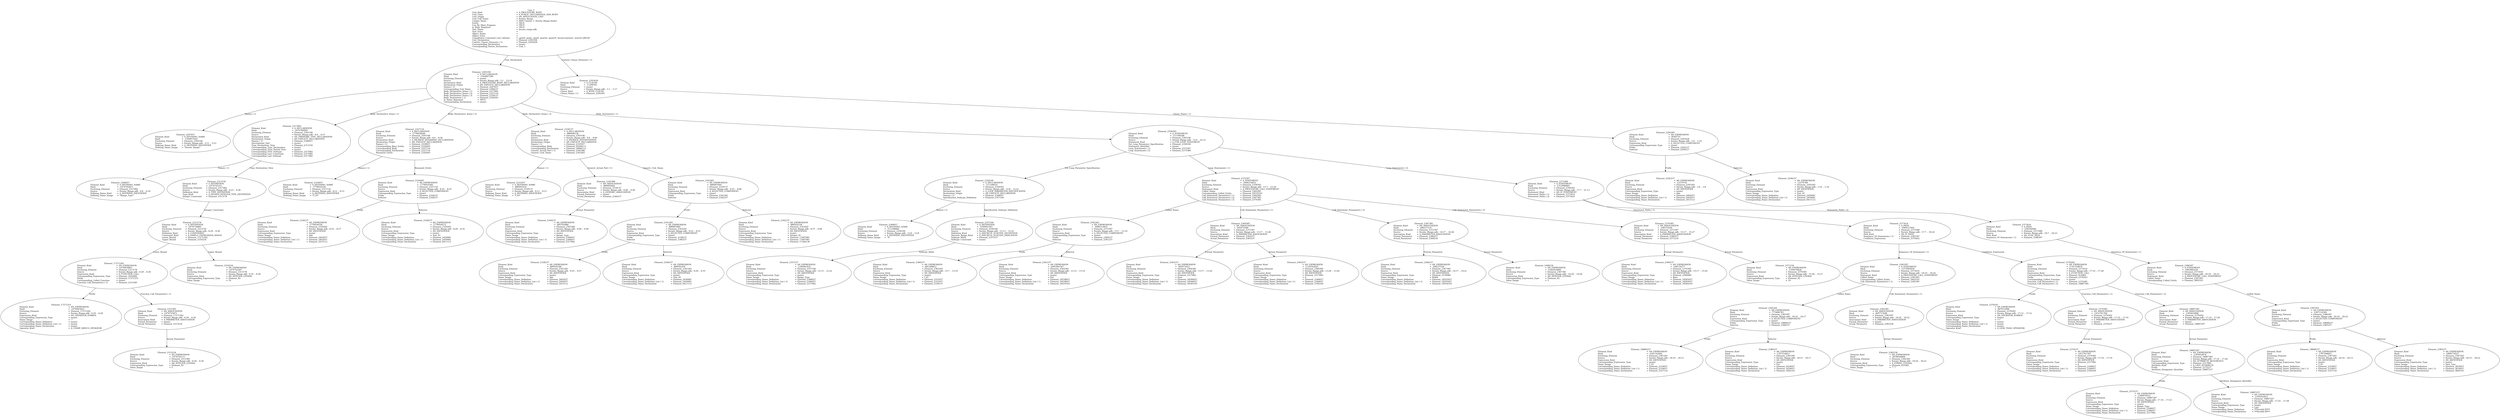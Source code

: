 digraph "iterate_range.adt" {
  Unit_3 -> Element_2305106
      [ label=Unit_Declaration ];
  Unit_3 -> Element_2293428
      [ label="Context_Clause_Elements ( 1)" ];
  Unit_3
      [ label=<<TABLE BORDER="0" CELLBORDER="0" CELLSPACING="0" CELLPADDING="0"> 
          <TR><TD COLSPAN="3">Unit_3</TD></TR>
          <TR><TD ALIGN="LEFT">Unit_Kind   </TD><TD> = </TD><TD ALIGN="LEFT">A_PROCEDURE_BODY</TD></TR>
          <TR><TD ALIGN="LEFT">Unit_Class   </TD><TD> = </TD><TD ALIGN="LEFT">A_PUBLIC_DECLARATION_AND_BODY</TD></TR>
          <TR><TD ALIGN="LEFT">Unit_Origin   </TD><TD> = </TD><TD ALIGN="LEFT">AN_APPLICATION_UNIT</TD></TR>
          <TR><TD ALIGN="LEFT">Unit_Full_Name    </TD><TD> = </TD><TD ALIGN="LEFT">Iterate_Range</TD></TR>
          <TR><TD ALIGN="LEFT">Unique_Name   </TD><TD> = </TD><TD ALIGN="LEFT">ASIS Context 1: Iterate_Range (body)</TD></TR>
          <TR><TD ALIGN="LEFT">Exists  </TD><TD> = </TD><TD ALIGN="LEFT">TRUE</TD></TR>
          <TR><TD ALIGN="LEFT">Can_Be_Main_Program     </TD><TD> = </TD><TD ALIGN="LEFT">TRUE</TD></TR>
          <TR><TD ALIGN="LEFT">Is_Body_Required     </TD><TD> = </TD><TD ALIGN="LEFT">TRUE</TD></TR>
          <TR><TD ALIGN="LEFT">Text_Name   </TD><TD> = </TD><TD ALIGN="LEFT">iterate_range.adb</TD></TR>
          <TR><TD ALIGN="LEFT">Text_Form   </TD><TD> = </TD><TD ALIGN="LEFT"></TD></TR>
          <TR><TD ALIGN="LEFT">Object_Name   </TD><TD> = </TD><TD ALIGN="LEFT"></TD></TR>
          <TR><TD ALIGN="LEFT">Object_Form   </TD><TD> = </TD><TD ALIGN="LEFT"></TD></TR>
          <TR><TD ALIGN="LEFT">Compilation_Command_Line_Options         </TD><TD> = </TD><TD ALIGN="LEFT">-gnatA -gnatc -gnatt -gnatws -gnatyN -mtune=generic -march=x86-64</TD></TR>
          <TR><TD ALIGN="LEFT">Unit_Declaration     </TD><TD> = </TD><TD ALIGN="LEFT">Element_2305106</TD></TR>
          <TR><TD ALIGN="LEFT">Context_Clause_Elements ( 1)        </TD><TD> = </TD><TD ALIGN="LEFT">Element_2293428</TD></TR>
          <TR><TD ALIGN="LEFT">Corresponding_Declaration       </TD><TD> = </TD><TD ALIGN="LEFT">(none)</TD></TR>
          <TR><TD ALIGN="LEFT">Corresponding_Parent_Declaration         </TD><TD> = </TD><TD ALIGN="LEFT">Unit_1</TD></TR>
          </TABLE>> ];
  Element_2293428 -> Element_2295265
      [ label="Clause_Name ( 1)" ];
  Element_2293428
      [ label=<<TABLE BORDER="0" CELLBORDER="0" CELLSPACING="0" CELLPADDING="0"> 
          <TR><TD COLSPAN="3">Element_2293428</TD></TR>
          <TR><TD ALIGN="LEFT">Element_Kind    </TD><TD> = </TD><TD ALIGN="LEFT">A_CLAUSE</TD></TR>
          <TR><TD ALIGN="LEFT">Hash  </TD><TD> = </TD><TD ALIGN="LEFT"> 11209781</TD></TR>
          <TR><TD ALIGN="LEFT">Enclosing_Element     </TD><TD> = </TD><TD ALIGN="LEFT">(none)</TD></TR>
          <TR><TD ALIGN="LEFT">Source  </TD><TD> = </TD><TD ALIGN="LEFT">Iterate_Range.adb - 1:1 .. 1:17</TD></TR>
          <TR><TD ALIGN="LEFT">Clause_Kind   </TD><TD> = </TD><TD ALIGN="LEFT">A_WITH_CLAUSE</TD></TR>
          <TR><TD ALIGN="LEFT">Clause_Name ( 1)     </TD><TD> = </TD><TD ALIGN="LEFT">Element_2295265</TD></TR>
          </TABLE>> ];
  Element_2295265 -> Element_2292237
      [ label=Prefix ];
  Element_2295265 -> Element_2294237
      [ label=Selector ];
  Element_2295265
      [ label=<<TABLE BORDER="0" CELLBORDER="0" CELLSPACING="0" CELLPADDING="0"> 
          <TR><TD COLSPAN="3">Element_2295265</TD></TR>
          <TR><TD ALIGN="LEFT">Element_Kind    </TD><TD> = </TD><TD ALIGN="LEFT">AN_EXPRESSION</TD></TR>
          <TR><TD ALIGN="LEFT">Hash  </TD><TD> = </TD><TD ALIGN="LEFT"> 8540725</TD></TR>
          <TR><TD ALIGN="LEFT">Enclosing_Element     </TD><TD> = </TD><TD ALIGN="LEFT">Element_2293428</TD></TR>
          <TR><TD ALIGN="LEFT">Source  </TD><TD> = </TD><TD ALIGN="LEFT">Iterate_Range.adb - 1:6 .. 1:16</TD></TR>
          <TR><TD ALIGN="LEFT">Expression_Kind    </TD><TD> = </TD><TD ALIGN="LEFT">A_SELECTED_COMPONENT</TD></TR>
          <TR><TD ALIGN="LEFT">Corresponding_Expression_Type        </TD><TD> = </TD><TD ALIGN="LEFT">(none)</TD></TR>
          <TR><TD ALIGN="LEFT">Prefix  </TD><TD> = </TD><TD ALIGN="LEFT">Element_2292237</TD></TR>
          <TR><TD ALIGN="LEFT">Selector   </TD><TD> = </TD><TD ALIGN="LEFT">Element_2294237</TD></TR>
          </TABLE>> ];
  Element_2292237
      [ label=<<TABLE BORDER="0" CELLBORDER="0" CELLSPACING="0" CELLPADDING="0"> 
          <TR><TD COLSPAN="3">Element_2292237</TD></TR>
          <TR><TD ALIGN="LEFT">Element_Kind    </TD><TD> = </TD><TD ALIGN="LEFT">AN_EXPRESSION</TD></TR>
          <TR><TD ALIGN="LEFT">Hash  </TD><TD> = </TD><TD ALIGN="LEFT"> 12274741</TD></TR>
          <TR><TD ALIGN="LEFT">Enclosing_Element     </TD><TD> = </TD><TD ALIGN="LEFT">Element_2295265</TD></TR>
          <TR><TD ALIGN="LEFT">Source  </TD><TD> = </TD><TD ALIGN="LEFT">Iterate_Range.adb - 1:6 .. 1:8</TD></TR>
          <TR><TD ALIGN="LEFT">Expression_Kind    </TD><TD> = </TD><TD ALIGN="LEFT">AN_IDENTIFIER</TD></TR>
          <TR><TD ALIGN="LEFT">Corresponding_Expression_Type        </TD><TD> = </TD><TD ALIGN="LEFT">(none)</TD></TR>
          <TR><TD ALIGN="LEFT">Name_Image   </TD><TD> = </TD><TD ALIGN="LEFT">Ada</TD></TR>
          <TR><TD ALIGN="LEFT">Corresponding_Name_Definition        </TD><TD> = </TD><TD ALIGN="LEFT">Element_2402057</TD></TR>
          <TR><TD ALIGN="LEFT">Corresponding_Name_Definition_List ( 1)          </TD><TD> = </TD><TD ALIGN="LEFT">Element_2402057</TD></TR>
          <TR><TD ALIGN="LEFT">Corresponding_Name_Declaration        </TD><TD> = </TD><TD ALIGN="LEFT">Element_2415112</TD></TR>
          </TABLE>> ];
  Element_2294237
      [ label=<<TABLE BORDER="0" CELLBORDER="0" CELLSPACING="0" CELLPADDING="0"> 
          <TR><TD COLSPAN="3">Element_2294237</TD></TR>
          <TR><TD ALIGN="LEFT">Element_Kind    </TD><TD> = </TD><TD ALIGN="LEFT">AN_EXPRESSION</TD></TR>
          <TR><TD ALIGN="LEFT">Hash  </TD><TD> = </TD><TD ALIGN="LEFT"> 12276789</TD></TR>
          <TR><TD ALIGN="LEFT">Enclosing_Element     </TD><TD> = </TD><TD ALIGN="LEFT">Element_2295265</TD></TR>
          <TR><TD ALIGN="LEFT">Source  </TD><TD> = </TD><TD ALIGN="LEFT">Iterate_Range.adb - 1:10 .. 1:16</TD></TR>
          <TR><TD ALIGN="LEFT">Expression_Kind    </TD><TD> = </TD><TD ALIGN="LEFT">AN_IDENTIFIER</TD></TR>
          <TR><TD ALIGN="LEFT">Corresponding_Expression_Type        </TD><TD> = </TD><TD ALIGN="LEFT">(none)</TD></TR>
          <TR><TD ALIGN="LEFT">Name_Image   </TD><TD> = </TD><TD ALIGN="LEFT">Text_IO</TD></TR>
          <TR><TD ALIGN="LEFT">Corresponding_Name_Definition        </TD><TD> = </TD><TD ALIGN="LEFT">Element_2450081</TD></TR>
          <TR><TD ALIGN="LEFT">Corresponding_Name_Definition_List ( 1)          </TD><TD> = </TD><TD ALIGN="LEFT">Element_2450081</TD></TR>
          <TR><TD ALIGN="LEFT">Corresponding_Name_Declaration        </TD><TD> = </TD><TD ALIGN="LEFT">Element_6411112</TD></TR>
          </TABLE>> ];
  Element_2305106 -> Element_2297057
      [ label="Names ( 1)" ];
  Element_2305106 -> Element_2317082
      [ label="Body_Declarative_Items ( 1)" ];
  Element_2305106 -> Element_2327116
      [ label="Body_Declarative_Items ( 2)" ];
  Element_2305106 -> Element_2339137
      [ label="Body_Declarative_Items ( 3)" ];
  Element_2305106 -> Element_2358393
      [ label="Body_Statements ( 1)" ];
  Element_2305106
      [ label=<<TABLE BORDER="0" CELLBORDER="0" CELLSPACING="0" CELLPADDING="0"> 
          <TR><TD COLSPAN="3">Element_2305106</TD></TR>
          <TR><TD ALIGN="LEFT">Element_Kind    </TD><TD> = </TD><TD ALIGN="LEFT">A_DECLARATION</TD></TR>
          <TR><TD ALIGN="LEFT">Hash  </TD><TD> = </TD><TD ALIGN="LEFT"> 1344907299</TD></TR>
          <TR><TD ALIGN="LEFT">Enclosing_Element     </TD><TD> = </TD><TD ALIGN="LEFT">(none)</TD></TR>
          <TR><TD ALIGN="LEFT">Source  </TD><TD> = </TD><TD ALIGN="LEFT">Iterate_Range.adb - 5:1 .. 23:18</TD></TR>
          <TR><TD ALIGN="LEFT">Declaration_Kind     </TD><TD> = </TD><TD ALIGN="LEFT">A_PROCEDURE_BODY_DECLARATION</TD></TR>
          <TR><TD ALIGN="LEFT">Declaration_Origin     </TD><TD> = </TD><TD ALIGN="LEFT">AN_EXPLICIT_DECLARATION</TD></TR>
          <TR><TD ALIGN="LEFT">Names ( 1)   </TD><TD> = </TD><TD ALIGN="LEFT">Element_2297057</TD></TR>
          <TR><TD ALIGN="LEFT">Corresponding_End_Name      </TD><TD> = </TD><TD ALIGN="LEFT">Element_2389237</TD></TR>
          <TR><TD ALIGN="LEFT">Body_Declarative_Items ( 1)       </TD><TD> = </TD><TD ALIGN="LEFT">Element_2317082</TD></TR>
          <TR><TD ALIGN="LEFT">Body_Declarative_Items ( 2)       </TD><TD> = </TD><TD ALIGN="LEFT">Element_2327116</TD></TR>
          <TR><TD ALIGN="LEFT">Body_Declarative_Items ( 3)       </TD><TD> = </TD><TD ALIGN="LEFT">Element_2339137</TD></TR>
          <TR><TD ALIGN="LEFT">Body_Statements ( 1)      </TD><TD> = </TD><TD ALIGN="LEFT">Element_2358393</TD></TR>
          <TR><TD ALIGN="LEFT">Is_Name_Repeated     </TD><TD> = </TD><TD ALIGN="LEFT">TRUE</TD></TR>
          <TR><TD ALIGN="LEFT">Corresponding_Declaration       </TD><TD> = </TD><TD ALIGN="LEFT">(none)</TD></TR>
          </TABLE>> ];
  Element_2297057
      [ label=<<TABLE BORDER="0" CELLBORDER="0" CELLSPACING="0" CELLPADDING="0"> 
          <TR><TD COLSPAN="3">Element_2297057</TD></TR>
          <TR><TD ALIGN="LEFT">Element_Kind    </TD><TD> = </TD><TD ALIGN="LEFT">A_DEFINING_NAME</TD></TR>
          <TR><TD ALIGN="LEFT">Hash  </TD><TD> = </TD><TD ALIGN="LEFT"> 1344857443</TD></TR>
          <TR><TD ALIGN="LEFT">Enclosing_Element     </TD><TD> = </TD><TD ALIGN="LEFT">Element_2305106</TD></TR>
          <TR><TD ALIGN="LEFT">Source  </TD><TD> = </TD><TD ALIGN="LEFT">Iterate_Range.adb - 5:11 .. 5:23</TD></TR>
          <TR><TD ALIGN="LEFT">Defining_Name_Kind     </TD><TD> = </TD><TD ALIGN="LEFT">A_DEFINING_IDENTIFIER</TD></TR>
          <TR><TD ALIGN="LEFT">Defining_Name_Image     </TD><TD> = </TD><TD ALIGN="LEFT">"Iterate_Range"</TD></TR>
          </TABLE>> ];
  Element_2317082 -> Element_2306057
      [ label="Names ( 1)" ];
  Element_2317082 -> Element_2313150
      [ label=Type_Declaration_View ];
  Element_2317082
      [ label=<<TABLE BORDER="0" CELLBORDER="0" CELLSPACING="0" CELLPADDING="0"> 
          <TR><TD COLSPAN="3">Element_2317082</TD></TR>
          <TR><TD ALIGN="LEFT">Element_Kind    </TD><TD> = </TD><TD ALIGN="LEFT">A_DECLARATION</TD></TR>
          <TR><TD ALIGN="LEFT">Hash  </TD><TD> = </TD><TD ALIGN="LEFT">-1474780095</TD></TR>
          <TR><TD ALIGN="LEFT">Enclosing_Element     </TD><TD> = </TD><TD ALIGN="LEFT">Element_2305106</TD></TR>
          <TR><TD ALIGN="LEFT">Source  </TD><TD> = </TD><TD ALIGN="LEFT">Iterate_Range.adb - 6:4 .. 6:37</TD></TR>
          <TR><TD ALIGN="LEFT">Declaration_Kind     </TD><TD> = </TD><TD ALIGN="LEFT">AN_ORDINARY_TYPE_DECLARATION</TD></TR>
          <TR><TD ALIGN="LEFT">Declaration_Origin     </TD><TD> = </TD><TD ALIGN="LEFT">AN_EXPLICIT_DECLARATION</TD></TR>
          <TR><TD ALIGN="LEFT">Names ( 1)   </TD><TD> = </TD><TD ALIGN="LEFT">Element_2306057</TD></TR>
          <TR><TD ALIGN="LEFT">Discriminant_Part     </TD><TD> = </TD><TD ALIGN="LEFT">(none)</TD></TR>
          <TR><TD ALIGN="LEFT">Type_Declaration_View      </TD><TD> = </TD><TD ALIGN="LEFT">Element_2313150</TD></TR>
          <TR><TD ALIGN="LEFT">Corresponding_Type_Declaration        </TD><TD> = </TD><TD ALIGN="LEFT">(none)</TD></TR>
          <TR><TD ALIGN="LEFT">Corresponding_Type_Partial_View        </TD><TD> = </TD><TD ALIGN="LEFT">(none)</TD></TR>
          <TR><TD ALIGN="LEFT">Corresponding_First_Subtype       </TD><TD> = </TD><TD ALIGN="LEFT">Element_2317082</TD></TR>
          <TR><TD ALIGN="LEFT">Corresponding_Last_Constraint        </TD><TD> = </TD><TD ALIGN="LEFT">Element_2317082</TD></TR>
          <TR><TD ALIGN="LEFT">Corresponding_Last_Subtype       </TD><TD> = </TD><TD ALIGN="LEFT">Element_2317082</TD></TR>
          </TABLE>> ];
  Element_2306057
      [ label=<<TABLE BORDER="0" CELLBORDER="0" CELLSPACING="0" CELLPADDING="0"> 
          <TR><TD COLSPAN="3">Element_2306057</TD></TR>
          <TR><TD ALIGN="LEFT">Element_Kind    </TD><TD> = </TD><TD ALIGN="LEFT">A_DEFINING_NAME</TD></TR>
          <TR><TD ALIGN="LEFT">Hash  </TD><TD> = </TD><TD ALIGN="LEFT">-1474792815</TD></TR>
          <TR><TD ALIGN="LEFT">Enclosing_Element     </TD><TD> = </TD><TD ALIGN="LEFT">Element_2317082</TD></TR>
          <TR><TD ALIGN="LEFT">Source  </TD><TD> = </TD><TD ALIGN="LEFT">Iterate_Range.adb - 6:9 .. 6:18</TD></TR>
          <TR><TD ALIGN="LEFT">Defining_Name_Kind     </TD><TD> = </TD><TD ALIGN="LEFT">A_DEFINING_IDENTIFIER</TD></TR>
          <TR><TD ALIGN="LEFT">Defining_Name_Image     </TD><TD> = </TD><TD ALIGN="LEFT">"Range_Type"</TD></TR>
          </TABLE>> ];
  Element_2313150 -> Element_2313178
      [ label=Integer_Constraint ];
  Element_2313150
      [ label=<<TABLE BORDER="0" CELLBORDER="0" CELLSPACING="0" CELLPADDING="0"> 
          <TR><TD COLSPAN="3">Element_2313150</TD></TR>
          <TR><TD ALIGN="LEFT">Element_Kind    </TD><TD> = </TD><TD ALIGN="LEFT">A_DEFINITION</TD></TR>
          <TR><TD ALIGN="LEFT">Hash  </TD><TD> = </TD><TD ALIGN="LEFT">-1474745231</TD></TR>
          <TR><TD ALIGN="LEFT">Enclosing_Element     </TD><TD> = </TD><TD ALIGN="LEFT">Element_2317082</TD></TR>
          <TR><TD ALIGN="LEFT">Source  </TD><TD> = </TD><TD ALIGN="LEFT">Iterate_Range.adb - 6:23 .. 6:36</TD></TR>
          <TR><TD ALIGN="LEFT">Definition_Kind    </TD><TD> = </TD><TD ALIGN="LEFT">A_TYPE_DEFINITION</TD></TR>
          <TR><TD ALIGN="LEFT">Type_Kind   </TD><TD> = </TD><TD ALIGN="LEFT">A_SIGNED_INTEGER_TYPE_DEFINITION</TD></TR>
          <TR><TD ALIGN="LEFT">Integer_Constraint     </TD><TD> = </TD><TD ALIGN="LEFT">Element_2313178</TD></TR>
          </TABLE>> ];
  Element_2313178 -> Element_17271262
      [ label=Lower_Bound ];
  Element_2313178 -> Element_2316234
      [ label=Upper_Bound ];
  Element_2313178
      [ label=<<TABLE BORDER="0" CELLBORDER="0" CELLSPACING="0" CELLPADDING="0"> 
          <TR><TD COLSPAN="3">Element_2313178</TD></TR>
          <TR><TD ALIGN="LEFT">Element_Kind    </TD><TD> = </TD><TD ALIGN="LEFT">A_DEFINITION</TD></TR>
          <TR><TD ALIGN="LEFT">Hash  </TD><TD> = </TD><TD ALIGN="LEFT">-1474730895</TD></TR>
          <TR><TD ALIGN="LEFT">Enclosing_Element     </TD><TD> = </TD><TD ALIGN="LEFT">Element_2313150</TD></TR>
          <TR><TD ALIGN="LEFT">Source  </TD><TD> = </TD><TD ALIGN="LEFT">Iterate_Range.adb - 6:29 .. 6:36</TD></TR>
          <TR><TD ALIGN="LEFT">Definition_Kind    </TD><TD> = </TD><TD ALIGN="LEFT">A_CONSTRAINT</TD></TR>
          <TR><TD ALIGN="LEFT">Constraint_Kind    </TD><TD> = </TD><TD ALIGN="LEFT">A_SIMPLE_EXPRESSION_RANGE</TD></TR>
          <TR><TD ALIGN="LEFT">Lower_Bound   </TD><TD> = </TD><TD ALIGN="LEFT">Element_17271262</TD></TR>
          <TR><TD ALIGN="LEFT">Upper_Bound   </TD><TD> = </TD><TD ALIGN="LEFT">Element_2316234</TD></TR>
          </TABLE>> ];
  Element_17271262 -> Element_17271251
      [ label=Prefix ];
  Element_17271262 -> Element_2315385
      [ label="Function_Call_Parameters ( 1)" ];
  Element_17271262
      [ label=<<TABLE BORDER="0" CELLBORDER="0" CELLSPACING="0" CELLPADDING="0"> 
          <TR><TD COLSPAN="3">Element_17271262</TD></TR>
          <TR><TD ALIGN="LEFT">Element_Kind    </TD><TD> = </TD><TD ALIGN="LEFT">AN_EXPRESSION</TD></TR>
          <TR><TD ALIGN="LEFT">Hash  </TD><TD> = </TD><TD ALIGN="LEFT">-1474818863</TD></TR>
          <TR><TD ALIGN="LEFT">Enclosing_Element     </TD><TD> = </TD><TD ALIGN="LEFT">Element_2313178</TD></TR>
          <TR><TD ALIGN="LEFT">Source  </TD><TD> = </TD><TD ALIGN="LEFT">Iterate_Range.adb - 6:29 .. 6:30</TD></TR>
          <TR><TD ALIGN="LEFT">Expression_Kind    </TD><TD> = </TD><TD ALIGN="LEFT">A_FUNCTION_CALL</TD></TR>
          <TR><TD ALIGN="LEFT">Corresponding_Expression_Type        </TD><TD> = </TD><TD ALIGN="LEFT">Element_1652082</TD></TR>
          <TR><TD ALIGN="LEFT">Prefix  </TD><TD> = </TD><TD ALIGN="LEFT">Element_17271251</TD></TR>
          <TR><TD ALIGN="LEFT">Corresponding_Called_Function        </TD><TD> = </TD><TD ALIGN="LEFT">(none)</TD></TR>
          <TR><TD ALIGN="LEFT">Function_Call_Parameters ( 1)        </TD><TD> = </TD><TD ALIGN="LEFT">Element_2315385</TD></TR>
          </TABLE>> ];
  Element_17271251
      [ label=<<TABLE BORDER="0" CELLBORDER="0" CELLSPACING="0" CELLPADDING="0"> 
          <TR><TD COLSPAN="3">Element_17271251</TD></TR>
          <TR><TD ALIGN="LEFT">Element_Kind    </TD><TD> = </TD><TD ALIGN="LEFT">AN_EXPRESSION</TD></TR>
          <TR><TD ALIGN="LEFT">Hash  </TD><TD> = </TD><TD ALIGN="LEFT">-1474693423</TD></TR>
          <TR><TD ALIGN="LEFT">Enclosing_Element     </TD><TD> = </TD><TD ALIGN="LEFT">Element_17271262</TD></TR>
          <TR><TD ALIGN="LEFT">Source  </TD><TD> = </TD><TD ALIGN="LEFT">Iterate_Range.adb - 6:29 .. 6:29</TD></TR>
          <TR><TD ALIGN="LEFT">Expression_Kind    </TD><TD> = </TD><TD ALIGN="LEFT">AN_OPERATOR_SYMBOL</TD></TR>
          <TR><TD ALIGN="LEFT">Corresponding_Expression_Type        </TD><TD> = </TD><TD ALIGN="LEFT">(none)</TD></TR>
          <TR><TD ALIGN="LEFT">Name_Image   </TD><TD> = </TD><TD ALIGN="LEFT">"-"</TD></TR>
          <TR><TD ALIGN="LEFT">Corresponding_Name_Definition        </TD><TD> = </TD><TD ALIGN="LEFT">(none)</TD></TR>
          <TR><TD ALIGN="LEFT">Corresponding_Name_Definition_List ( 1)          </TD><TD> = </TD><TD ALIGN="LEFT">(none)</TD></TR>
          <TR><TD ALIGN="LEFT">Corresponding_Name_Declaration        </TD><TD> = </TD><TD ALIGN="LEFT">(none)</TD></TR>
          <TR><TD ALIGN="LEFT">Operator_Kind    </TD><TD> = </TD><TD ALIGN="LEFT">A_UNARY_MINUS_OPERATOR</TD></TR>
          </TABLE>> ];
  Element_2315385 -> Element_2315234
      [ label=Actual_Parameter ];
  Element_2315385
      [ label=<<TABLE BORDER="0" CELLBORDER="0" CELLSPACING="0" CELLPADDING="0"> 
          <TR><TD COLSPAN="3">Element_2315385</TD></TR>
          <TR><TD ALIGN="LEFT">Element_Kind    </TD><TD> = </TD><TD ALIGN="LEFT">AN_ASSOCIATION</TD></TR>
          <TR><TD ALIGN="LEFT">Hash  </TD><TD> = </TD><TD ALIGN="LEFT">-1474755871</TD></TR>
          <TR><TD ALIGN="LEFT">Enclosing_Element     </TD><TD> = </TD><TD ALIGN="LEFT">Element_17271262</TD></TR>
          <TR><TD ALIGN="LEFT">Source  </TD><TD> = </TD><TD ALIGN="LEFT">Iterate_Range.adb - 6:30 .. 6:30</TD></TR>
          <TR><TD ALIGN="LEFT">Association_Kind     </TD><TD> = </TD><TD ALIGN="LEFT">A_PARAMETER_ASSOCIATION</TD></TR>
          <TR><TD ALIGN="LEFT">Formal_Parameter     </TD><TD> = </TD><TD ALIGN="LEFT">(none)</TD></TR>
          <TR><TD ALIGN="LEFT">Actual_Parameter     </TD><TD> = </TD><TD ALIGN="LEFT">Element_2315234</TD></TR>
          </TABLE>> ];
  Element_2315234
      [ label=<<TABLE BORDER="0" CELLBORDER="0" CELLSPACING="0" CELLPADDING="0"> 
          <TR><TD COLSPAN="3">Element_2315234</TD></TR>
          <TR><TD ALIGN="LEFT">Element_Kind    </TD><TD> = </TD><TD ALIGN="LEFT">AN_EXPRESSION</TD></TR>
          <TR><TD ALIGN="LEFT">Hash  </TD><TD> = </TD><TD ALIGN="LEFT">-1474702111</TD></TR>
          <TR><TD ALIGN="LEFT">Enclosing_Element     </TD><TD> = </TD><TD ALIGN="LEFT">Element_2315385</TD></TR>
          <TR><TD ALIGN="LEFT">Source  </TD><TD> = </TD><TD ALIGN="LEFT">Iterate_Range.adb - 6:30 .. 6:30</TD></TR>
          <TR><TD ALIGN="LEFT">Expression_Kind    </TD><TD> = </TD><TD ALIGN="LEFT">AN_INTEGER_LITERAL</TD></TR>
          <TR><TD ALIGN="LEFT">Corresponding_Expression_Type        </TD><TD> = </TD><TD ALIGN="LEFT">Element_82</TD></TR>
          <TR><TD ALIGN="LEFT">Value_Image   </TD><TD> = </TD><TD ALIGN="LEFT">5</TD></TR>
          </TABLE>> ];
  Element_2316234
      [ label=<<TABLE BORDER="0" CELLBORDER="0" CELLSPACING="0" CELLPADDING="0"> 
          <TR><TD COLSPAN="3">Element_2316234</TD></TR>
          <TR><TD ALIGN="LEFT">Element_Kind    </TD><TD> = </TD><TD ALIGN="LEFT">AN_EXPRESSION</TD></TR>
          <TR><TD ALIGN="LEFT">Hash  </TD><TD> = </TD><TD ALIGN="LEFT">-1474702287</TD></TR>
          <TR><TD ALIGN="LEFT">Enclosing_Element     </TD><TD> = </TD><TD ALIGN="LEFT">Element_2313178</TD></TR>
          <TR><TD ALIGN="LEFT">Source  </TD><TD> = </TD><TD ALIGN="LEFT">Iterate_Range.adb - 6:35 .. 6:36</TD></TR>
          <TR><TD ALIGN="LEFT">Expression_Kind    </TD><TD> = </TD><TD ALIGN="LEFT">AN_INTEGER_LITERAL</TD></TR>
          <TR><TD ALIGN="LEFT">Corresponding_Expression_Type        </TD><TD> = </TD><TD ALIGN="LEFT">Element_82</TD></TR>
          <TR><TD ALIGN="LEFT">Value_Image   </TD><TD> = </TD><TD ALIGN="LEFT">10</TD></TR>
          </TABLE>> ];
  Element_2327116 -> Element_2319057
      [ label="Names ( 1)" ];
  Element_2327116 -> Element_2329265
      [ label=Renamed_Entity ];
  Element_2327116
      [ label=<<TABLE BORDER="0" CELLBORDER="0" CELLSPACING="0" CELLPADDING="0"> 
          <TR><TD COLSPAN="3">Element_2327116</TD></TR>
          <TR><TD ALIGN="LEFT">Element_Kind    </TD><TD> = </TD><TD ALIGN="LEFT">A_DECLARATION</TD></TR>
          <TR><TD ALIGN="LEFT">Hash  </TD><TD> = </TD><TD ALIGN="LEFT"> 1778924048</TD></TR>
          <TR><TD ALIGN="LEFT">Enclosing_Element     </TD><TD> = </TD><TD ALIGN="LEFT">Element_2305106</TD></TR>
          <TR><TD ALIGN="LEFT">Source  </TD><TD> = </TD><TD ALIGN="LEFT">Iterate_Range.adb - 8:4 .. 8:36</TD></TR>
          <TR><TD ALIGN="LEFT">Declaration_Kind     </TD><TD> = </TD><TD ALIGN="LEFT">A_PACKAGE_RENAMING_DECLARATION</TD></TR>
          <TR><TD ALIGN="LEFT">Declaration_Origin     </TD><TD> = </TD><TD ALIGN="LEFT">AN_EXPLICIT_DECLARATION</TD></TR>
          <TR><TD ALIGN="LEFT">Names ( 1)   </TD><TD> = </TD><TD ALIGN="LEFT">Element_2319057</TD></TR>
          <TR><TD ALIGN="LEFT">Corresponding_Base_Entity       </TD><TD> = </TD><TD ALIGN="LEFT">Element_2329265</TD></TR>
          <TR><TD ALIGN="LEFT">Corresponding_Body     </TD><TD> = </TD><TD ALIGN="LEFT">Element_2327116</TD></TR>
          <TR><TD ALIGN="LEFT">Corresponding_Declaration       </TD><TD> = </TD><TD ALIGN="LEFT">Element_2327116</TD></TR>
          <TR><TD ALIGN="LEFT">Renamed_Entity    </TD><TD> = </TD><TD ALIGN="LEFT">Element_2329265</TD></TR>
          </TABLE>> ];
  Element_2319057
      [ label=<<TABLE BORDER="0" CELLBORDER="0" CELLSPACING="0" CELLPADDING="0"> 
          <TR><TD COLSPAN="3">Element_2319057</TD></TR>
          <TR><TD ALIGN="LEFT">Element_Kind    </TD><TD> = </TD><TD ALIGN="LEFT">A_DEFINING_NAME</TD></TR>
          <TR><TD ALIGN="LEFT">Hash  </TD><TD> = </TD><TD ALIGN="LEFT"> 1778916528</TD></TR>
          <TR><TD ALIGN="LEFT">Enclosing_Element     </TD><TD> = </TD><TD ALIGN="LEFT">Element_2327116</TD></TR>
          <TR><TD ALIGN="LEFT">Source  </TD><TD> = </TD><TD ALIGN="LEFT">Iterate_Range.adb - 8:12 .. 8:15</TD></TR>
          <TR><TD ALIGN="LEFT">Defining_Name_Kind     </TD><TD> = </TD><TD ALIGN="LEFT">A_DEFINING_IDENTIFIER</TD></TR>
          <TR><TD ALIGN="LEFT">Defining_Name_Image     </TD><TD> = </TD><TD ALIGN="LEFT">"T_IO"</TD></TR>
          </TABLE>> ];
  Element_2329265 -> Element_2326237
      [ label=Prefix ];
  Element_2329265 -> Element_2328237
      [ label=Selector ];
  Element_2329265
      [ label=<<TABLE BORDER="0" CELLBORDER="0" CELLSPACING="0" CELLPADDING="0"> 
          <TR><TD COLSPAN="3">Element_2329265</TD></TR>
          <TR><TD ALIGN="LEFT">Element_Kind    </TD><TD> = </TD><TD ALIGN="LEFT">AN_EXPRESSION</TD></TR>
          <TR><TD ALIGN="LEFT">Hash  </TD><TD> = </TD><TD ALIGN="LEFT"> 1778910384</TD></TR>
          <TR><TD ALIGN="LEFT">Enclosing_Element     </TD><TD> = </TD><TD ALIGN="LEFT">Element_2327116</TD></TR>
          <TR><TD ALIGN="LEFT">Source  </TD><TD> = </TD><TD ALIGN="LEFT">Iterate_Range.adb - 8:25 .. 8:35</TD></TR>
          <TR><TD ALIGN="LEFT">Expression_Kind    </TD><TD> = </TD><TD ALIGN="LEFT">A_SELECTED_COMPONENT</TD></TR>
          <TR><TD ALIGN="LEFT">Corresponding_Expression_Type        </TD><TD> = </TD><TD ALIGN="LEFT">(none)</TD></TR>
          <TR><TD ALIGN="LEFT">Prefix  </TD><TD> = </TD><TD ALIGN="LEFT">Element_2326237</TD></TR>
          <TR><TD ALIGN="LEFT">Selector   </TD><TD> = </TD><TD ALIGN="LEFT">Element_2328237</TD></TR>
          </TABLE>> ];
  Element_2326237
      [ label=<<TABLE BORDER="0" CELLBORDER="0" CELLSPACING="0" CELLPADDING="0"> 
          <TR><TD COLSPAN="3">Element_2326237</TD></TR>
          <TR><TD ALIGN="LEFT">Element_Kind    </TD><TD> = </TD><TD ALIGN="LEFT">AN_EXPRESSION</TD></TR>
          <TR><TD ALIGN="LEFT">Hash  </TD><TD> = </TD><TD ALIGN="LEFT"> 1778939556</TD></TR>
          <TR><TD ALIGN="LEFT">Enclosing_Element     </TD><TD> = </TD><TD ALIGN="LEFT">Element_2329265</TD></TR>
          <TR><TD ALIGN="LEFT">Source  </TD><TD> = </TD><TD ALIGN="LEFT">Iterate_Range.adb - 8:25 .. 8:27</TD></TR>
          <TR><TD ALIGN="LEFT">Expression_Kind    </TD><TD> = </TD><TD ALIGN="LEFT">AN_IDENTIFIER</TD></TR>
          <TR><TD ALIGN="LEFT">Corresponding_Expression_Type        </TD><TD> = </TD><TD ALIGN="LEFT">(none)</TD></TR>
          <TR><TD ALIGN="LEFT">Name_Image   </TD><TD> = </TD><TD ALIGN="LEFT">Ada</TD></TR>
          <TR><TD ALIGN="LEFT">Corresponding_Name_Definition        </TD><TD> = </TD><TD ALIGN="LEFT">Element_2402057</TD></TR>
          <TR><TD ALIGN="LEFT">Corresponding_Name_Definition_List ( 1)          </TD><TD> = </TD><TD ALIGN="LEFT">Element_2402057</TD></TR>
          <TR><TD ALIGN="LEFT">Corresponding_Name_Declaration        </TD><TD> = </TD><TD ALIGN="LEFT">Element_2415112</TD></TR>
          </TABLE>> ];
  Element_2328237
      [ label=<<TABLE BORDER="0" CELLBORDER="0" CELLSPACING="0" CELLPADDING="0"> 
          <TR><TD COLSPAN="3">Element_2328237</TD></TR>
          <TR><TD ALIGN="LEFT">Element_Kind    </TD><TD> = </TD><TD ALIGN="LEFT">AN_EXPRESSION</TD></TR>
          <TR><TD ALIGN="LEFT">Hash  </TD><TD> = </TD><TD ALIGN="LEFT"> 1778939572</TD></TR>
          <TR><TD ALIGN="LEFT">Enclosing_Element     </TD><TD> = </TD><TD ALIGN="LEFT">Element_2329265</TD></TR>
          <TR><TD ALIGN="LEFT">Source  </TD><TD> = </TD><TD ALIGN="LEFT">Iterate_Range.adb - 8:29 .. 8:35</TD></TR>
          <TR><TD ALIGN="LEFT">Expression_Kind    </TD><TD> = </TD><TD ALIGN="LEFT">AN_IDENTIFIER</TD></TR>
          <TR><TD ALIGN="LEFT">Corresponding_Expression_Type        </TD><TD> = </TD><TD ALIGN="LEFT">(none)</TD></TR>
          <TR><TD ALIGN="LEFT">Name_Image   </TD><TD> = </TD><TD ALIGN="LEFT">Text_IO</TD></TR>
          <TR><TD ALIGN="LEFT">Corresponding_Name_Definition        </TD><TD> = </TD><TD ALIGN="LEFT">Element_2450081</TD></TR>
          <TR><TD ALIGN="LEFT">Corresponding_Name_Definition_List ( 1)          </TD><TD> = </TD><TD ALIGN="LEFT">Element_2450081</TD></TR>
          <TR><TD ALIGN="LEFT">Corresponding_Name_Declaration        </TD><TD> = </TD><TD ALIGN="LEFT">Element_6411112</TD></TR>
          </TABLE>> ];
  Element_2339137 -> Element_2331057
      [ label="Names ( 1)" ];
  Element_2339137 -> Element_2345386
      [ label="Generic_Actual_Part ( 1)" ];
  Element_2339137 -> Element_2343265
      [ label=Generic_Unit_Name ];
  Element_2339137
      [ label=<<TABLE BORDER="0" CELLBORDER="0" CELLSPACING="0" CELLPADDING="0"> 
          <TR><TD COLSPAN="3">Element_2339137</TD></TR>
          <TR><TD ALIGN="LEFT">Element_Kind    </TD><TD> = </TD><TD ALIGN="LEFT">A_DECLARATION</TD></TR>
          <TR><TD ALIGN="LEFT">Hash  </TD><TD> = </TD><TD ALIGN="LEFT"> 889496136</TD></TR>
          <TR><TD ALIGN="LEFT">Enclosing_Element     </TD><TD> = </TD><TD ALIGN="LEFT">Element_2305106</TD></TR>
          <TR><TD ALIGN="LEFT">Source  </TD><TD> = </TD><TD ALIGN="LEFT">Iterate_Range.adb - 9:4 .. 9:60</TD></TR>
          <TR><TD ALIGN="LEFT">Declaration_Kind     </TD><TD> = </TD><TD ALIGN="LEFT">A_PACKAGE_INSTANTIATION</TD></TR>
          <TR><TD ALIGN="LEFT">Declaration_Origin     </TD><TD> = </TD><TD ALIGN="LEFT">AN_EXPLICIT_DECLARATION</TD></TR>
          <TR><TD ALIGN="LEFT">Names ( 1)   </TD><TD> = </TD><TD ALIGN="LEFT">Element_2331057</TD></TR>
          <TR><TD ALIGN="LEFT">Corresponding_Body     </TD><TD> = </TD><TD ALIGN="LEFT">Element_20246113</TD></TR>
          <TR><TD ALIGN="LEFT">Corresponding_Declaration       </TD><TD> = </TD><TD ALIGN="LEFT">Element_18694112</TD></TR>
          <TR><TD ALIGN="LEFT">Generic_Actual_Part ( 1)       </TD><TD> = </TD><TD ALIGN="LEFT">Element_2345386</TD></TR>
          <TR><TD ALIGN="LEFT">Generic_Unit_Name     </TD><TD> = </TD><TD ALIGN="LEFT">Element_2343265</TD></TR>
          </TABLE>> ];
  Element_2331057
      [ label=<<TABLE BORDER="0" CELLBORDER="0" CELLSPACING="0" CELLPADDING="0"> 
          <TR><TD COLSPAN="3">Element_2331057</TD></TR>
          <TR><TD ALIGN="LEFT">Element_Kind    </TD><TD> = </TD><TD ALIGN="LEFT">A_DEFINING_NAME</TD></TR>
          <TR><TD ALIGN="LEFT">Hash  </TD><TD> = </TD><TD ALIGN="LEFT"> 889491032</TD></TR>
          <TR><TD ALIGN="LEFT">Enclosing_Element     </TD><TD> = </TD><TD ALIGN="LEFT">Element_2339137</TD></TR>
          <TR><TD ALIGN="LEFT">Source  </TD><TD> = </TD><TD ALIGN="LEFT">Iterate_Range.adb - 9:12 .. 9:15</TD></TR>
          <TR><TD ALIGN="LEFT">Defining_Name_Kind     </TD><TD> = </TD><TD ALIGN="LEFT">A_DEFINING_IDENTIFIER</TD></TR>
          <TR><TD ALIGN="LEFT">Defining_Name_Image     </TD><TD> = </TD><TD ALIGN="LEFT">"I_IO"</TD></TR>
          </TABLE>> ];
  Element_2343265 -> Element_2341265
      [ label=Prefix ];
  Element_2343265 -> Element_2342237
      [ label=Selector ];
  Element_2343265
      [ label=<<TABLE BORDER="0" CELLBORDER="0" CELLSPACING="0" CELLPADDING="0"> 
          <TR><TD COLSPAN="3">Element_2343265</TD></TR>
          <TR><TD ALIGN="LEFT">Element_Kind    </TD><TD> = </TD><TD ALIGN="LEFT">AN_EXPRESSION</TD></TR>
          <TR><TD ALIGN="LEFT">Hash  </TD><TD> = </TD><TD ALIGN="LEFT"> 889487944</TD></TR>
          <TR><TD ALIGN="LEFT">Enclosing_Element     </TD><TD> = </TD><TD ALIGN="LEFT">Element_2339137</TD></TR>
          <TR><TD ALIGN="LEFT">Source  </TD><TD> = </TD><TD ALIGN="LEFT">Iterate_Range.adb - 9:25 .. 9:46</TD></TR>
          <TR><TD ALIGN="LEFT">Expression_Kind    </TD><TD> = </TD><TD ALIGN="LEFT">A_SELECTED_COMPONENT</TD></TR>
          <TR><TD ALIGN="LEFT">Corresponding_Expression_Type        </TD><TD> = </TD><TD ALIGN="LEFT">(none)</TD></TR>
          <TR><TD ALIGN="LEFT">Prefix  </TD><TD> = </TD><TD ALIGN="LEFT">Element_2341265</TD></TR>
          <TR><TD ALIGN="LEFT">Selector   </TD><TD> = </TD><TD ALIGN="LEFT">Element_2342237</TD></TR>
          </TABLE>> ];
  Element_2341265 -> Element_2338237
      [ label=Prefix ];
  Element_2341265 -> Element_2340237
      [ label=Selector ];
  Element_2341265
      [ label=<<TABLE BORDER="0" CELLBORDER="0" CELLSPACING="0" CELLPADDING="0"> 
          <TR><TD COLSPAN="3">Element_2341265</TD></TR>
          <TR><TD ALIGN="LEFT">Element_Kind    </TD><TD> = </TD><TD ALIGN="LEFT">AN_EXPRESSION</TD></TR>
          <TR><TD ALIGN="LEFT">Hash  </TD><TD> = </TD><TD ALIGN="LEFT"> 889487960</TD></TR>
          <TR><TD ALIGN="LEFT">Enclosing_Element     </TD><TD> = </TD><TD ALIGN="LEFT">Element_2343265</TD></TR>
          <TR><TD ALIGN="LEFT">Source  </TD><TD> = </TD><TD ALIGN="LEFT">Iterate_Range.adb - 9:25 .. 9:35</TD></TR>
          <TR><TD ALIGN="LEFT">Expression_Kind    </TD><TD> = </TD><TD ALIGN="LEFT">A_SELECTED_COMPONENT</TD></TR>
          <TR><TD ALIGN="LEFT">Corresponding_Expression_Type        </TD><TD> = </TD><TD ALIGN="LEFT">(none)</TD></TR>
          <TR><TD ALIGN="LEFT">Prefix  </TD><TD> = </TD><TD ALIGN="LEFT">Element_2338237</TD></TR>
          <TR><TD ALIGN="LEFT">Selector   </TD><TD> = </TD><TD ALIGN="LEFT">Element_2340237</TD></TR>
          </TABLE>> ];
  Element_2338237
      [ label=<<TABLE BORDER="0" CELLBORDER="0" CELLSPACING="0" CELLPADDING="0"> 
          <TR><TD COLSPAN="3">Element_2338237</TD></TR>
          <TR><TD ALIGN="LEFT">Element_Kind    </TD><TD> = </TD><TD ALIGN="LEFT">AN_EXPRESSION</TD></TR>
          <TR><TD ALIGN="LEFT">Hash  </TD><TD> = </TD><TD ALIGN="LEFT"> 889502546</TD></TR>
          <TR><TD ALIGN="LEFT">Enclosing_Element     </TD><TD> = </TD><TD ALIGN="LEFT">Element_2341265</TD></TR>
          <TR><TD ALIGN="LEFT">Source  </TD><TD> = </TD><TD ALIGN="LEFT">Iterate_Range.adb - 9:25 .. 9:27</TD></TR>
          <TR><TD ALIGN="LEFT">Expression_Kind    </TD><TD> = </TD><TD ALIGN="LEFT">AN_IDENTIFIER</TD></TR>
          <TR><TD ALIGN="LEFT">Corresponding_Expression_Type        </TD><TD> = </TD><TD ALIGN="LEFT">(none)</TD></TR>
          <TR><TD ALIGN="LEFT">Name_Image   </TD><TD> = </TD><TD ALIGN="LEFT">Ada</TD></TR>
          <TR><TD ALIGN="LEFT">Corresponding_Name_Definition        </TD><TD> = </TD><TD ALIGN="LEFT">Element_2402057</TD></TR>
          <TR><TD ALIGN="LEFT">Corresponding_Name_Definition_List ( 1)          </TD><TD> = </TD><TD ALIGN="LEFT">Element_2402057</TD></TR>
          <TR><TD ALIGN="LEFT">Corresponding_Name_Declaration        </TD><TD> = </TD><TD ALIGN="LEFT">Element_2415112</TD></TR>
          </TABLE>> ];
  Element_2340237
      [ label=<<TABLE BORDER="0" CELLBORDER="0" CELLSPACING="0" CELLPADDING="0"> 
          <TR><TD COLSPAN="3">Element_2340237</TD></TR>
          <TR><TD ALIGN="LEFT">Element_Kind    </TD><TD> = </TD><TD ALIGN="LEFT">AN_EXPRESSION</TD></TR>
          <TR><TD ALIGN="LEFT">Hash  </TD><TD> = </TD><TD ALIGN="LEFT"> 889502554</TD></TR>
          <TR><TD ALIGN="LEFT">Enclosing_Element     </TD><TD> = </TD><TD ALIGN="LEFT">Element_2341265</TD></TR>
          <TR><TD ALIGN="LEFT">Source  </TD><TD> = </TD><TD ALIGN="LEFT">Iterate_Range.adb - 9:29 .. 9:35</TD></TR>
          <TR><TD ALIGN="LEFT">Expression_Kind    </TD><TD> = </TD><TD ALIGN="LEFT">AN_IDENTIFIER</TD></TR>
          <TR><TD ALIGN="LEFT">Corresponding_Expression_Type        </TD><TD> = </TD><TD ALIGN="LEFT">(none)</TD></TR>
          <TR><TD ALIGN="LEFT">Name_Image   </TD><TD> = </TD><TD ALIGN="LEFT">Text_IO</TD></TR>
          <TR><TD ALIGN="LEFT">Corresponding_Name_Definition        </TD><TD> = </TD><TD ALIGN="LEFT">Element_2450081</TD></TR>
          <TR><TD ALIGN="LEFT">Corresponding_Name_Definition_List ( 1)          </TD><TD> = </TD><TD ALIGN="LEFT">Element_2450081</TD></TR>
          <TR><TD ALIGN="LEFT">Corresponding_Name_Declaration        </TD><TD> = </TD><TD ALIGN="LEFT">Element_6411112</TD></TR>
          </TABLE>> ];
  Element_2342237
      [ label=<<TABLE BORDER="0" CELLBORDER="0" CELLSPACING="0" CELLPADDING="0"> 
          <TR><TD COLSPAN="3">Element_2342237</TD></TR>
          <TR><TD ALIGN="LEFT">Element_Kind    </TD><TD> = </TD><TD ALIGN="LEFT">AN_EXPRESSION</TD></TR>
          <TR><TD ALIGN="LEFT">Hash  </TD><TD> = </TD><TD ALIGN="LEFT"> 889502538</TD></TR>
          <TR><TD ALIGN="LEFT">Enclosing_Element     </TD><TD> = </TD><TD ALIGN="LEFT">Element_2343265</TD></TR>
          <TR><TD ALIGN="LEFT">Source  </TD><TD> = </TD><TD ALIGN="LEFT">Iterate_Range.adb - 9:37 .. 9:46</TD></TR>
          <TR><TD ALIGN="LEFT">Expression_Kind    </TD><TD> = </TD><TD ALIGN="LEFT">AN_IDENTIFIER</TD></TR>
          <TR><TD ALIGN="LEFT">Corresponding_Expression_Type        </TD><TD> = </TD><TD ALIGN="LEFT">(none)</TD></TR>
          <TR><TD ALIGN="LEFT">Name_Image   </TD><TD> = </TD><TD ALIGN="LEFT">Integer_IO</TD></TR>
          <TR><TD ALIGN="LEFT">Corresponding_Name_Definition        </TD><TD> = </TD><TD ALIGN="LEFT">Element_17697081</TD></TR>
          <TR><TD ALIGN="LEFT">Corresponding_Name_Definition_List ( 1)          </TD><TD> = </TD><TD ALIGN="LEFT">Element_17697081</TD></TR>
          <TR><TD ALIGN="LEFT">Corresponding_Name_Declaration        </TD><TD> = </TD><TD ALIGN="LEFT">Element_17284136</TD></TR>
          </TABLE>> ];
  Element_2345386 -> Element_2344237
      [ label=Actual_Parameter ];
  Element_2345386
      [ label=<<TABLE BORDER="0" CELLBORDER="0" CELLSPACING="0" CELLPADDING="0"> 
          <TR><TD COLSPAN="3">Element_2345386</TD></TR>
          <TR><TD ALIGN="LEFT">Element_Kind    </TD><TD> = </TD><TD ALIGN="LEFT">AN_ASSOCIATION</TD></TR>
          <TR><TD ALIGN="LEFT">Hash  </TD><TD> = </TD><TD ALIGN="LEFT"> 889495682</TD></TR>
          <TR><TD ALIGN="LEFT">Enclosing_Element     </TD><TD> = </TD><TD ALIGN="LEFT">Element_2339137</TD></TR>
          <TR><TD ALIGN="LEFT">Source  </TD><TD> = </TD><TD ALIGN="LEFT">Iterate_Range.adb - 9:49 .. 9:58</TD></TR>
          <TR><TD ALIGN="LEFT">Association_Kind     </TD><TD> = </TD><TD ALIGN="LEFT">A_GENERIC_ASSOCIATION</TD></TR>
          <TR><TD ALIGN="LEFT">Formal_Parameter     </TD><TD> = </TD><TD ALIGN="LEFT">(none)</TD></TR>
          <TR><TD ALIGN="LEFT">Actual_Parameter     </TD><TD> = </TD><TD ALIGN="LEFT">Element_2344237</TD></TR>
          </TABLE>> ];
  Element_2344237
      [ label=<<TABLE BORDER="0" CELLBORDER="0" CELLSPACING="0" CELLPADDING="0"> 
          <TR><TD COLSPAN="3">Element_2344237</TD></TR>
          <TR><TD ALIGN="LEFT">Element_Kind    </TD><TD> = </TD><TD ALIGN="LEFT">AN_EXPRESSION</TD></TR>
          <TR><TD ALIGN="LEFT">Hash  </TD><TD> = </TD><TD ALIGN="LEFT"> 895793986</TD></TR>
          <TR><TD ALIGN="LEFT">Enclosing_Element     </TD><TD> = </TD><TD ALIGN="LEFT">Element_2345386</TD></TR>
          <TR><TD ALIGN="LEFT">Source  </TD><TD> = </TD><TD ALIGN="LEFT">Iterate_Range.adb - 9:49 .. 9:58</TD></TR>
          <TR><TD ALIGN="LEFT">Expression_Kind    </TD><TD> = </TD><TD ALIGN="LEFT">AN_IDENTIFIER</TD></TR>
          <TR><TD ALIGN="LEFT">Corresponding_Expression_Type        </TD><TD> = </TD><TD ALIGN="LEFT">(none)</TD></TR>
          <TR><TD ALIGN="LEFT">Name_Image   </TD><TD> = </TD><TD ALIGN="LEFT">Range_Type</TD></TR>
          <TR><TD ALIGN="LEFT">Corresponding_Name_Definition        </TD><TD> = </TD><TD ALIGN="LEFT">Element_2306057</TD></TR>
          <TR><TD ALIGN="LEFT">Corresponding_Name_Definition_List ( 1)          </TD><TD> = </TD><TD ALIGN="LEFT">Element_2306057</TD></TR>
          <TR><TD ALIGN="LEFT">Corresponding_Name_Declaration        </TD><TD> = </TD><TD ALIGN="LEFT">Element_2317082</TD></TR>
          </TABLE>> ];
  Element_2358393 -> Element_2356100
      [ label=For_Loop_Parameter_Specification ];
  Element_2358393 -> Element_2372397
      [ label="Loop_Statements ( 1)" ];
  Element_2358393 -> Element_2373389
      [ label="Loop_Statements ( 2)" ];
  Element_2358393
      [ label=<<TABLE BORDER="0" CELLBORDER="0" CELLSPACING="0" CELLPADDING="0"> 
          <TR><TD COLSPAN="3">Element_2358393</TD></TR>
          <TR><TD ALIGN="LEFT">Element_Kind    </TD><TD> = </TD><TD ALIGN="LEFT">A_STATEMENT</TD></TR>
          <TR><TD ALIGN="LEFT">Hash  </TD><TD> = </TD><TD ALIGN="LEFT"> 111199306</TD></TR>
          <TR><TD ALIGN="LEFT">Enclosing_Element     </TD><TD> = </TD><TD ALIGN="LEFT">Element_2305106</TD></TR>
          <TR><TD ALIGN="LEFT">Source  </TD><TD> = </TD><TD ALIGN="LEFT">Iterate_Range.adb - 12:4 .. 22:12</TD></TR>
          <TR><TD ALIGN="LEFT">Statement_Kind    </TD><TD> = </TD><TD ALIGN="LEFT">A_FOR_LOOP_STATEMENT</TD></TR>
          <TR><TD ALIGN="LEFT">For_Loop_Parameter_Specification         </TD><TD> = </TD><TD ALIGN="LEFT">Element_2356100</TD></TR>
          <TR><TD ALIGN="LEFT">Statement_Identifier      </TD><TD> = </TD><TD ALIGN="LEFT">(none)</TD></TR>
          <TR><TD ALIGN="LEFT">Loop_Statements ( 1)      </TD><TD> = </TD><TD ALIGN="LEFT">Element_2372397</TD></TR>
          <TR><TD ALIGN="LEFT">Loop_Statements ( 2)      </TD><TD> = </TD><TD ALIGN="LEFT">Element_2373389</TD></TR>
          </TABLE>> ];
  Element_2356100 -> Element_2349057
      [ label="Names ( 1)" ];
  Element_2356100 -> Element_2357184
      [ label=Specification_Subtype_Definition ];
  Element_2356100
      [ label=<<TABLE BORDER="0" CELLBORDER="0" CELLSPACING="0" CELLPADDING="0"> 
          <TR><TD COLSPAN="3">Element_2356100</TD></TR>
          <TR><TD ALIGN="LEFT">Element_Kind    </TD><TD> = </TD><TD ALIGN="LEFT">A_DECLARATION</TD></TR>
          <TR><TD ALIGN="LEFT">Hash  </TD><TD> = </TD><TD ALIGN="LEFT"> 111199010</TD></TR>
          <TR><TD ALIGN="LEFT">Enclosing_Element     </TD><TD> = </TD><TD ALIGN="LEFT">Element_2358393</TD></TR>
          <TR><TD ALIGN="LEFT">Source  </TD><TD> = </TD><TD ALIGN="LEFT">Iterate_Range.adb - 12:8 .. 12:22</TD></TR>
          <TR><TD ALIGN="LEFT">Declaration_Kind     </TD><TD> = </TD><TD ALIGN="LEFT">A_LOOP_PARAMETER_SPECIFICATION</TD></TR>
          <TR><TD ALIGN="LEFT">Declaration_Origin     </TD><TD> = </TD><TD ALIGN="LEFT">AN_EXPLICIT_DECLARATION</TD></TR>
          <TR><TD ALIGN="LEFT">Names ( 1)   </TD><TD> = </TD><TD ALIGN="LEFT">Element_2349057</TD></TR>
          <TR><TD ALIGN="LEFT">Specification_Subtype_Definition         </TD><TD> = </TD><TD ALIGN="LEFT">Element_2357184</TD></TR>
          </TABLE>> ];
  Element_2349057
      [ label=<<TABLE BORDER="0" CELLBORDER="0" CELLSPACING="0" CELLPADDING="0"> 
          <TR><TD COLSPAN="3">Element_2349057</TD></TR>
          <TR><TD ALIGN="LEFT">Element_Kind    </TD><TD> = </TD><TD ALIGN="LEFT">A_DEFINING_NAME</TD></TR>
          <TR><TD ALIGN="LEFT">Hash  </TD><TD> = </TD><TD ALIGN="LEFT"> 111198666</TD></TR>
          <TR><TD ALIGN="LEFT">Enclosing_Element     </TD><TD> = </TD><TD ALIGN="LEFT">Element_2356100</TD></TR>
          <TR><TD ALIGN="LEFT">Source  </TD><TD> = </TD><TD ALIGN="LEFT">Iterate_Range.adb - 12:8 .. 12:8</TD></TR>
          <TR><TD ALIGN="LEFT">Defining_Name_Kind     </TD><TD> = </TD><TD ALIGN="LEFT">A_DEFINING_IDENTIFIER</TD></TR>
          <TR><TD ALIGN="LEFT">Defining_Name_Image     </TD><TD> = </TD><TD ALIGN="LEFT">"A"</TD></TR>
          </TABLE>> ];
  Element_2357184 -> Element_2357237
      [ label=Subtype_Mark ];
  Element_2357184
      [ label=<<TABLE BORDER="0" CELLBORDER="0" CELLSPACING="0" CELLPADDING="0"> 
          <TR><TD COLSPAN="3">Element_2357184</TD></TR>
          <TR><TD ALIGN="LEFT">Element_Kind    </TD><TD> = </TD><TD ALIGN="LEFT">A_DEFINITION</TD></TR>
          <TR><TD ALIGN="LEFT">Hash  </TD><TD> = </TD><TD ALIGN="LEFT"> 1184941507</TD></TR>
          <TR><TD ALIGN="LEFT">Enclosing_Element     </TD><TD> = </TD><TD ALIGN="LEFT">Element_2356100</TD></TR>
          <TR><TD ALIGN="LEFT">Source  </TD><TD> = </TD><TD ALIGN="LEFT">Iterate_Range.adb - 12:13 .. 12:22</TD></TR>
          <TR><TD ALIGN="LEFT">Definition_Kind    </TD><TD> = </TD><TD ALIGN="LEFT">A_DISCRETE_SUBTYPE_DEFINITION</TD></TR>
          <TR><TD ALIGN="LEFT">Discrete_Range_Kind     </TD><TD> = </TD><TD ALIGN="LEFT">A_DISCRETE_SUBTYPE_INDICATION</TD></TR>
          <TR><TD ALIGN="LEFT">Subtype_Mark    </TD><TD> = </TD><TD ALIGN="LEFT">Element_2357237</TD></TR>
          <TR><TD ALIGN="LEFT">Subtype_Constraint     </TD><TD> = </TD><TD ALIGN="LEFT">(none)</TD></TR>
          </TABLE>> ];
  Element_2357237
      [ label=<<TABLE BORDER="0" CELLBORDER="0" CELLSPACING="0" CELLPADDING="0"> 
          <TR><TD COLSPAN="3">Element_2357237</TD></TR>
          <TR><TD ALIGN="LEFT">Element_Kind    </TD><TD> = </TD><TD ALIGN="LEFT">AN_EXPRESSION</TD></TR>
          <TR><TD ALIGN="LEFT">Hash  </TD><TD> = </TD><TD ALIGN="LEFT"> 1184941931</TD></TR>
          <TR><TD ALIGN="LEFT">Enclosing_Element     </TD><TD> = </TD><TD ALIGN="LEFT">Element_2357184</TD></TR>
          <TR><TD ALIGN="LEFT">Source  </TD><TD> = </TD><TD ALIGN="LEFT">Iterate_Range.adb - 12:13 .. 12:22</TD></TR>
          <TR><TD ALIGN="LEFT">Expression_Kind    </TD><TD> = </TD><TD ALIGN="LEFT">AN_IDENTIFIER</TD></TR>
          <TR><TD ALIGN="LEFT">Corresponding_Expression_Type        </TD><TD> = </TD><TD ALIGN="LEFT">(none)</TD></TR>
          <TR><TD ALIGN="LEFT">Name_Image   </TD><TD> = </TD><TD ALIGN="LEFT">Range_Type</TD></TR>
          <TR><TD ALIGN="LEFT">Corresponding_Name_Definition        </TD><TD> = </TD><TD ALIGN="LEFT">Element_2306057</TD></TR>
          <TR><TD ALIGN="LEFT">Corresponding_Name_Definition_List ( 1)          </TD><TD> = </TD><TD ALIGN="LEFT">Element_2306057</TD></TR>
          <TR><TD ALIGN="LEFT">Corresponding_Name_Declaration        </TD><TD> = </TD><TD ALIGN="LEFT">Element_2317082</TD></TR>
          </TABLE>> ];
  Element_2372397 -> Element_2362265
      [ label=Called_Name ];
  Element_2372397 -> Element_2364385
      [ label="Call_Statement_Parameters ( 1)" ];
  Element_2372397 -> Element_2367385
      [ label="Call_Statement_Parameters ( 2)" ];
  Element_2372397 -> Element_2370385
      [ label="Call_Statement_Parameters ( 3)" ];
  Element_2372397
      [ label=<<TABLE BORDER="0" CELLBORDER="0" CELLSPACING="0" CELLPADDING="0"> 
          <TR><TD COLSPAN="3">Element_2372397</TD></TR>
          <TR><TD ALIGN="LEFT">Element_Kind    </TD><TD> = </TD><TD ALIGN="LEFT">A_STATEMENT</TD></TR>
          <TR><TD ALIGN="LEFT">Hash  </TD><TD> = </TD><TD ALIGN="LEFT"> 1666214453</TD></TR>
          <TR><TD ALIGN="LEFT">Enclosing_Element     </TD><TD> = </TD><TD ALIGN="LEFT">Element_2358393</TD></TR>
          <TR><TD ALIGN="LEFT">Source  </TD><TD> = </TD><TD ALIGN="LEFT">Iterate_Range.adb - 13:7 .. 15:29</TD></TR>
          <TR><TD ALIGN="LEFT">Statement_Kind    </TD><TD> = </TD><TD ALIGN="LEFT">A_PROCEDURE_CALL_STATEMENT</TD></TR>
          <TR><TD ALIGN="LEFT">Called_Name   </TD><TD> = </TD><TD ALIGN="LEFT">Element_2362265</TD></TR>
          <TR><TD ALIGN="LEFT">Corresponding_Called_Entity       </TD><TD> = </TD><TD ALIGN="LEFT">Element_18519103</TD></TR>
          <TR><TD ALIGN="LEFT">Call_Statement_Parameters ( 1)        </TD><TD> = </TD><TD ALIGN="LEFT">Element_2364385</TD></TR>
          <TR><TD ALIGN="LEFT">Call_Statement_Parameters ( 2)        </TD><TD> = </TD><TD ALIGN="LEFT">Element_2367385</TD></TR>
          <TR><TD ALIGN="LEFT">Call_Statement_Parameters ( 3)        </TD><TD> = </TD><TD ALIGN="LEFT">Element_2370385</TD></TR>
          </TABLE>> ];
  Element_2362265 -> Element_2360237
      [ label=Prefix ];
  Element_2362265 -> Element_2361237
      [ label=Selector ];
  Element_2362265
      [ label=<<TABLE BORDER="0" CELLBORDER="0" CELLSPACING="0" CELLPADDING="0"> 
          <TR><TD COLSPAN="3">Element_2362265</TD></TR>
          <TR><TD ALIGN="LEFT">Element_Kind    </TD><TD> = </TD><TD ALIGN="LEFT">AN_EXPRESSION</TD></TR>
          <TR><TD ALIGN="LEFT">Hash  </TD><TD> = </TD><TD ALIGN="LEFT"> 1666213925</TD></TR>
          <TR><TD ALIGN="LEFT">Enclosing_Element     </TD><TD> = </TD><TD ALIGN="LEFT">Element_2372397</TD></TR>
          <TR><TD ALIGN="LEFT">Source  </TD><TD> = </TD><TD ALIGN="LEFT">Iterate_Range.adb - 13:7 .. 13:14</TD></TR>
          <TR><TD ALIGN="LEFT">Expression_Kind    </TD><TD> = </TD><TD ALIGN="LEFT">A_SELECTED_COMPONENT</TD></TR>
          <TR><TD ALIGN="LEFT">Corresponding_Expression_Type        </TD><TD> = </TD><TD ALIGN="LEFT">(none)</TD></TR>
          <TR><TD ALIGN="LEFT">Prefix  </TD><TD> = </TD><TD ALIGN="LEFT">Element_2360237</TD></TR>
          <TR><TD ALIGN="LEFT">Selector   </TD><TD> = </TD><TD ALIGN="LEFT">Element_2361237</TD></TR>
          </TABLE>> ];
  Element_2360237
      [ label=<<TABLE BORDER="0" CELLBORDER="0" CELLSPACING="0" CELLPADDING="0"> 
          <TR><TD COLSPAN="3">Element_2360237</TD></TR>
          <TR><TD ALIGN="LEFT">Element_Kind    </TD><TD> = </TD><TD ALIGN="LEFT">AN_EXPRESSION</TD></TR>
          <TR><TD ALIGN="LEFT">Hash  </TD><TD> = </TD><TD ALIGN="LEFT">-481268812</TD></TR>
          <TR><TD ALIGN="LEFT">Enclosing_Element     </TD><TD> = </TD><TD ALIGN="LEFT">Element_2362265</TD></TR>
          <TR><TD ALIGN="LEFT">Source  </TD><TD> = </TD><TD ALIGN="LEFT">Iterate_Range.adb - 13:7 .. 13:10</TD></TR>
          <TR><TD ALIGN="LEFT">Expression_Kind    </TD><TD> = </TD><TD ALIGN="LEFT">AN_IDENTIFIER</TD></TR>
          <TR><TD ALIGN="LEFT">Corresponding_Expression_Type        </TD><TD> = </TD><TD ALIGN="LEFT">(none)</TD></TR>
          <TR><TD ALIGN="LEFT">Name_Image   </TD><TD> = </TD><TD ALIGN="LEFT">I_IO</TD></TR>
          <TR><TD ALIGN="LEFT">Corresponding_Name_Definition        </TD><TD> = </TD><TD ALIGN="LEFT">Element_2331057</TD></TR>
          <TR><TD ALIGN="LEFT">Corresponding_Name_Definition_List ( 1)          </TD><TD> = </TD><TD ALIGN="LEFT">Element_2331057</TD></TR>
          <TR><TD ALIGN="LEFT">Corresponding_Name_Declaration        </TD><TD> = </TD><TD ALIGN="LEFT">Element_2339137</TD></TR>
          </TABLE>> ];
  Element_2361237
      [ label=<<TABLE BORDER="0" CELLBORDER="0" CELLSPACING="0" CELLPADDING="0"> 
          <TR><TD COLSPAN="3">Element_2361237</TD></TR>
          <TR><TD ALIGN="LEFT">Element_Kind    </TD><TD> = </TD><TD ALIGN="LEFT">AN_EXPRESSION</TD></TR>
          <TR><TD ALIGN="LEFT">Hash  </TD><TD> = </TD><TD ALIGN="LEFT">-2091881547</TD></TR>
          <TR><TD ALIGN="LEFT">Enclosing_Element     </TD><TD> = </TD><TD ALIGN="LEFT">Element_2362265</TD></TR>
          <TR><TD ALIGN="LEFT">Source  </TD><TD> = </TD><TD ALIGN="LEFT">Iterate_Range.adb - 13:12 .. 13:14</TD></TR>
          <TR><TD ALIGN="LEFT">Expression_Kind    </TD><TD> = </TD><TD ALIGN="LEFT">AN_IDENTIFIER</TD></TR>
          <TR><TD ALIGN="LEFT">Corresponding_Expression_Type        </TD><TD> = </TD><TD ALIGN="LEFT">(none)</TD></TR>
          <TR><TD ALIGN="LEFT">Name_Image   </TD><TD> = </TD><TD ALIGN="LEFT">Put</TD></TR>
          <TR><TD ALIGN="LEFT">Corresponding_Name_Definition        </TD><TD> = </TD><TD ALIGN="LEFT">Element_18538057</TD></TR>
          <TR><TD ALIGN="LEFT">Corresponding_Name_Definition_List ( 1)          </TD><TD> = </TD><TD ALIGN="LEFT">Element_18538057</TD></TR>
          <TR><TD ALIGN="LEFT">Corresponding_Name_Declaration        </TD><TD> = </TD><TD ALIGN="LEFT">Element_18519103</TD></TR>
          </TABLE>> ];
  Element_2364385 -> Element_2363237
      [ label=Formal_Parameter ];
  Element_2364385 -> Element_2365237
      [ label=Actual_Parameter ];
  Element_2364385
      [ label=<<TABLE BORDER="0" CELLBORDER="0" CELLSPACING="0" CELLPADDING="0"> 
          <TR><TD COLSPAN="3">Element_2364385</TD></TR>
          <TR><TD ALIGN="LEFT">Element_Kind    </TD><TD> = </TD><TD ALIGN="LEFT">AN_ASSOCIATION</TD></TR>
          <TR><TD ALIGN="LEFT">Hash  </TD><TD> = </TD><TD ALIGN="LEFT"> 592472580</TD></TR>
          <TR><TD ALIGN="LEFT">Enclosing_Element     </TD><TD> = </TD><TD ALIGN="LEFT">Element_2372397</TD></TR>
          <TR><TD ALIGN="LEFT">Source  </TD><TD> = </TD><TD ALIGN="LEFT">Iterate_Range.adb - 13:17 .. 13:26</TD></TR>
          <TR><TD ALIGN="LEFT">Association_Kind     </TD><TD> = </TD><TD ALIGN="LEFT">A_PARAMETER_ASSOCIATION</TD></TR>
          <TR><TD ALIGN="LEFT">Formal_Parameter     </TD><TD> = </TD><TD ALIGN="LEFT">Element_2363237</TD></TR>
          <TR><TD ALIGN="LEFT">Actual_Parameter     </TD><TD> = </TD><TD ALIGN="LEFT">Element_2365237</TD></TR>
          </TABLE>> ];
  Element_2363237
      [ label=<<TABLE BORDER="0" CELLBORDER="0" CELLSPACING="0" CELLPADDING="0"> 
          <TR><TD COLSPAN="3">Element_2363237</TD></TR>
          <TR><TD ALIGN="LEFT">Element_Kind    </TD><TD> = </TD><TD ALIGN="LEFT">AN_EXPRESSION</TD></TR>
          <TR><TD ALIGN="LEFT">Hash  </TD><TD> = </TD><TD ALIGN="LEFT"> 592473012</TD></TR>
          <TR><TD ALIGN="LEFT">Enclosing_Element     </TD><TD> = </TD><TD ALIGN="LEFT">Element_2364385</TD></TR>
          <TR><TD ALIGN="LEFT">Source  </TD><TD> = </TD><TD ALIGN="LEFT">Iterate_Range.adb - 13:17 .. 13:20</TD></TR>
          <TR><TD ALIGN="LEFT">Expression_Kind    </TD><TD> = </TD><TD ALIGN="LEFT">AN_IDENTIFIER</TD></TR>
          <TR><TD ALIGN="LEFT">Corresponding_Expression_Type        </TD><TD> = </TD><TD ALIGN="LEFT">Element_2317082</TD></TR>
          <TR><TD ALIGN="LEFT">Name_Image   </TD><TD> = </TD><TD ALIGN="LEFT">Item</TD></TR>
          <TR><TD ALIGN="LEFT">Corresponding_Name_Definition        </TD><TD> = </TD><TD ALIGN="LEFT">Element_18546057</TD></TR>
          <TR><TD ALIGN="LEFT">Corresponding_Name_Definition_List ( 1)          </TD><TD> = </TD><TD ALIGN="LEFT">Element_18546057</TD></TR>
          <TR><TD ALIGN="LEFT">Corresponding_Name_Declaration        </TD><TD> = </TD><TD ALIGN="LEFT">Element_18545105</TD></TR>
          </TABLE>> ];
  Element_2365237
      [ label=<<TABLE BORDER="0" CELLBORDER="0" CELLSPACING="0" CELLPADDING="0"> 
          <TR><TD COLSPAN="3">Element_2365237</TD></TR>
          <TR><TD ALIGN="LEFT">Element_Kind    </TD><TD> = </TD><TD ALIGN="LEFT">AN_EXPRESSION</TD></TR>
          <TR><TD ALIGN="LEFT">Hash  </TD><TD> = </TD><TD ALIGN="LEFT"> 1129343925</TD></TR>
          <TR><TD ALIGN="LEFT">Enclosing_Element     </TD><TD> = </TD><TD ALIGN="LEFT">Element_2364385</TD></TR>
          <TR><TD ALIGN="LEFT">Source  </TD><TD> = </TD><TD ALIGN="LEFT">Iterate_Range.adb - 13:26 .. 13:26</TD></TR>
          <TR><TD ALIGN="LEFT">Expression_Kind    </TD><TD> = </TD><TD ALIGN="LEFT">AN_IDENTIFIER</TD></TR>
          <TR><TD ALIGN="LEFT">Corresponding_Expression_Type        </TD><TD> = </TD><TD ALIGN="LEFT">Element_2317082</TD></TR>
          <TR><TD ALIGN="LEFT">Name_Image   </TD><TD> = </TD><TD ALIGN="LEFT">A</TD></TR>
          <TR><TD ALIGN="LEFT">Corresponding_Name_Definition        </TD><TD> = </TD><TD ALIGN="LEFT">Element_2349057</TD></TR>
          <TR><TD ALIGN="LEFT">Corresponding_Name_Definition_List ( 1)          </TD><TD> = </TD><TD ALIGN="LEFT">Element_2349057</TD></TR>
          <TR><TD ALIGN="LEFT">Corresponding_Name_Declaration        </TD><TD> = </TD><TD ALIGN="LEFT">Element_2356100</TD></TR>
          </TABLE>> ];
  Element_2367385 -> Element_2366237
      [ label=Formal_Parameter ];
  Element_2367385 -> Element_2368234
      [ label=Actual_Parameter ];
  Element_2367385
      [ label=<<TABLE BORDER="0" CELLBORDER="0" CELLSPACING="0" CELLPADDING="0"> 
          <TR><TD COLSPAN="3">Element_2367385</TD></TR>
          <TR><TD ALIGN="LEFT">Element_Kind    </TD><TD> = </TD><TD ALIGN="LEFT">AN_ASSOCIATION</TD></TR>
          <TR><TD ALIGN="LEFT">Hash  </TD><TD> = </TD><TD ALIGN="LEFT"> 296237314</TD></TR>
          <TR><TD ALIGN="LEFT">Enclosing_Element     </TD><TD> = </TD><TD ALIGN="LEFT">Element_2372397</TD></TR>
          <TR><TD ALIGN="LEFT">Source  </TD><TD> = </TD><TD ALIGN="LEFT">Iterate_Range.adb - 14:17 .. 14:26</TD></TR>
          <TR><TD ALIGN="LEFT">Association_Kind     </TD><TD> = </TD><TD ALIGN="LEFT">A_PARAMETER_ASSOCIATION</TD></TR>
          <TR><TD ALIGN="LEFT">Formal_Parameter     </TD><TD> = </TD><TD ALIGN="LEFT">Element_2366237</TD></TR>
          <TR><TD ALIGN="LEFT">Actual_Parameter     </TD><TD> = </TD><TD ALIGN="LEFT">Element_2368234</TD></TR>
          </TABLE>> ];
  Element_2366237
      [ label=<<TABLE BORDER="0" CELLBORDER="0" CELLSPACING="0" CELLPADDING="0"> 
          <TR><TD COLSPAN="3">Element_2366237</TD></TR>
          <TR><TD ALIGN="LEFT">Element_Kind    </TD><TD> = </TD><TD ALIGN="LEFT">AN_EXPRESSION</TD></TR>
          <TR><TD ALIGN="LEFT">Hash  </TD><TD> = </TD><TD ALIGN="LEFT"> 296237530</TD></TR>
          <TR><TD ALIGN="LEFT">Enclosing_Element     </TD><TD> = </TD><TD ALIGN="LEFT">Element_2367385</TD></TR>
          <TR><TD ALIGN="LEFT">Source  </TD><TD> = </TD><TD ALIGN="LEFT">Iterate_Range.adb - 14:17 .. 14:21</TD></TR>
          <TR><TD ALIGN="LEFT">Expression_Kind    </TD><TD> = </TD><TD ALIGN="LEFT">AN_IDENTIFIER</TD></TR>
          <TR><TD ALIGN="LEFT">Corresponding_Expression_Type        </TD><TD> = </TD><TD ALIGN="LEFT">Element_2576089</TD></TR>
          <TR><TD ALIGN="LEFT">Name_Image   </TD><TD> = </TD><TD ALIGN="LEFT">Width</TD></TR>
          <TR><TD ALIGN="LEFT">Corresponding_Name_Definition        </TD><TD> = </TD><TD ALIGN="LEFT">Element_18555057</TD></TR>
          <TR><TD ALIGN="LEFT">Corresponding_Name_Definition_List ( 1)          </TD><TD> = </TD><TD ALIGN="LEFT">Element_18555057</TD></TR>
          <TR><TD ALIGN="LEFT">Corresponding_Name_Declaration        </TD><TD> = </TD><TD ALIGN="LEFT">Element_18554105</TD></TR>
          </TABLE>> ];
  Element_2368234
      [ label=<<TABLE BORDER="0" CELLBORDER="0" CELLSPACING="0" CELLPADDING="0"> 
          <TR><TD COLSPAN="3">Element_2368234</TD></TR>
          <TR><TD ALIGN="LEFT">Element_Kind    </TD><TD> = </TD><TD ALIGN="LEFT">AN_EXPRESSION</TD></TR>
          <TR><TD ALIGN="LEFT">Hash  </TD><TD> = </TD><TD ALIGN="LEFT">-1582810668</TD></TR>
          <TR><TD ALIGN="LEFT">Enclosing_Element     </TD><TD> = </TD><TD ALIGN="LEFT">Element_2367385</TD></TR>
          <TR><TD ALIGN="LEFT">Source  </TD><TD> = </TD><TD ALIGN="LEFT">Iterate_Range.adb - 14:26 .. 14:26</TD></TR>
          <TR><TD ALIGN="LEFT">Expression_Kind    </TD><TD> = </TD><TD ALIGN="LEFT">AN_INTEGER_LITERAL</TD></TR>
          <TR><TD ALIGN="LEFT">Corresponding_Expression_Type        </TD><TD> = </TD><TD ALIGN="LEFT">Element_82</TD></TR>
          <TR><TD ALIGN="LEFT">Value_Image   </TD><TD> = </TD><TD ALIGN="LEFT">3</TD></TR>
          </TABLE>> ];
  Element_2370385 -> Element_2369237
      [ label=Formal_Parameter ];
  Element_2370385 -> Element_2371234
      [ label=Actual_Parameter ];
  Element_2370385
      [ label=<<TABLE BORDER="0" CELLBORDER="0" CELLSPACING="0" CELLPADDING="0"> 
          <TR><TD COLSPAN="3">Element_2370385</TD></TR>
          <TR><TD ALIGN="LEFT">Element_Kind    </TD><TD> = </TD><TD ALIGN="LEFT">AN_ASSOCIATION</TD></TR>
          <TR><TD ALIGN="LEFT">Hash  </TD><TD> = </TD><TD ALIGN="LEFT"> 148119169</TD></TR>
          <TR><TD ALIGN="LEFT">Enclosing_Element     </TD><TD> = </TD><TD ALIGN="LEFT">Element_2372397</TD></TR>
          <TR><TD ALIGN="LEFT">Source  </TD><TD> = </TD><TD ALIGN="LEFT">Iterate_Range.adb - 15:17 .. 15:27</TD></TR>
          <TR><TD ALIGN="LEFT">Association_Kind     </TD><TD> = </TD><TD ALIGN="LEFT">A_PARAMETER_ASSOCIATION</TD></TR>
          <TR><TD ALIGN="LEFT">Formal_Parameter     </TD><TD> = </TD><TD ALIGN="LEFT">Element_2369237</TD></TR>
          <TR><TD ALIGN="LEFT">Actual_Parameter     </TD><TD> = </TD><TD ALIGN="LEFT">Element_2371234</TD></TR>
          </TABLE>> ];
  Element_2369237
      [ label=<<TABLE BORDER="0" CELLBORDER="0" CELLSPACING="0" CELLPADDING="0"> 
          <TR><TD COLSPAN="3">Element_2369237</TD></TR>
          <TR><TD ALIGN="LEFT">Element_Kind    </TD><TD> = </TD><TD ALIGN="LEFT">AN_EXPRESSION</TD></TR>
          <TR><TD ALIGN="LEFT">Hash  </TD><TD> = </TD><TD ALIGN="LEFT"> 148119277</TD></TR>
          <TR><TD ALIGN="LEFT">Enclosing_Element     </TD><TD> = </TD><TD ALIGN="LEFT">Element_2370385</TD></TR>
          <TR><TD ALIGN="LEFT">Source  </TD><TD> = </TD><TD ALIGN="LEFT">Iterate_Range.adb - 15:17 .. 15:20</TD></TR>
          <TR><TD ALIGN="LEFT">Expression_Kind    </TD><TD> = </TD><TD ALIGN="LEFT">AN_IDENTIFIER</TD></TR>
          <TR><TD ALIGN="LEFT">Corresponding_Expression_Type        </TD><TD> = </TD><TD ALIGN="LEFT">Element_2590089</TD></TR>
          <TR><TD ALIGN="LEFT">Name_Image   </TD><TD> = </TD><TD ALIGN="LEFT">Base</TD></TR>
          <TR><TD ALIGN="LEFT">Corresponding_Name_Definition        </TD><TD> = </TD><TD ALIGN="LEFT">Element_18565057</TD></TR>
          <TR><TD ALIGN="LEFT">Corresponding_Name_Definition_List ( 1)          </TD><TD> = </TD><TD ALIGN="LEFT">Element_18565057</TD></TR>
          <TR><TD ALIGN="LEFT">Corresponding_Name_Declaration        </TD><TD> = </TD><TD ALIGN="LEFT">Element_18564105</TD></TR>
          </TABLE>> ];
  Element_2371234
      [ label=<<TABLE BORDER="0" CELLBORDER="0" CELLSPACING="0" CELLPADDING="0"> 
          <TR><TD COLSPAN="3">Element_2371234</TD></TR>
          <TR><TD ALIGN="LEFT">Element_Kind    </TD><TD> = </TD><TD ALIGN="LEFT">AN_EXPRESSION</TD></TR>
          <TR><TD ALIGN="LEFT">Hash  </TD><TD> = </TD><TD ALIGN="LEFT"> 1356078826</TD></TR>
          <TR><TD ALIGN="LEFT">Enclosing_Element     </TD><TD> = </TD><TD ALIGN="LEFT">Element_2370385</TD></TR>
          <TR><TD ALIGN="LEFT">Source  </TD><TD> = </TD><TD ALIGN="LEFT">Iterate_Range.adb - 15:26 .. 15:27</TD></TR>
          <TR><TD ALIGN="LEFT">Expression_Kind    </TD><TD> = </TD><TD ALIGN="LEFT">AN_INTEGER_LITERAL</TD></TR>
          <TR><TD ALIGN="LEFT">Corresponding_Expression_Type        </TD><TD> = </TD><TD ALIGN="LEFT">Element_82</TD></TR>
          <TR><TD ALIGN="LEFT">Value_Image   </TD><TD> = </TD><TD ALIGN="LEFT">10</TD></TR>
          </TABLE>> ];
  Element_2373389 -> Element_2373414
      [ label="Statement_Paths ( 1)" ];
  Element_2373389 -> Element_2373416
      [ label="Statement_Paths ( 2)" ];
  Element_2373389
      [ label=<<TABLE BORDER="0" CELLBORDER="0" CELLSPACING="0" CELLPADDING="0"> 
          <TR><TD COLSPAN="3">Element_2373389</TD></TR>
          <TR><TD ALIGN="LEFT">Element_Kind    </TD><TD> = </TD><TD ALIGN="LEFT">A_STATEMENT</TD></TR>
          <TR><TD ALIGN="LEFT">Hash  </TD><TD> = </TD><TD ALIGN="LEFT"> 1312098465</TD></TR>
          <TR><TD ALIGN="LEFT">Enclosing_Element     </TD><TD> = </TD><TD ALIGN="LEFT">Element_2358393</TD></TR>
          <TR><TD ALIGN="LEFT">Source  </TD><TD> = </TD><TD ALIGN="LEFT">Iterate_Range.adb - 17:7 .. 21:13</TD></TR>
          <TR><TD ALIGN="LEFT">Statement_Kind    </TD><TD> = </TD><TD ALIGN="LEFT">AN_IF_STATEMENT</TD></TR>
          <TR><TD ALIGN="LEFT">Statement_Paths ( 1)      </TD><TD> = </TD><TD ALIGN="LEFT">Element_2373414</TD></TR>
          <TR><TD ALIGN="LEFT">Statement_Paths ( 2)      </TD><TD> = </TD><TD ALIGN="LEFT">Element_2373416</TD></TR>
          </TABLE>> ];
  Element_2373414 -> Element_2383397
      [ label="Sequence_Of_Statements ( 1)" ];
  Element_2373414 -> Element_2376262
      [ label=Condition_Expression ];
  Element_2373414
      [ label=<<TABLE BORDER="0" CELLBORDER="0" CELLSPACING="0" CELLPADDING="0"> 
          <TR><TD COLSPAN="3">Element_2373414</TD></TR>
          <TR><TD ALIGN="LEFT">Element_Kind    </TD><TD> = </TD><TD ALIGN="LEFT">A_PATH</TD></TR>
          <TR><TD ALIGN="LEFT">Hash  </TD><TD> = </TD><TD ALIGN="LEFT">-1909127001</TD></TR>
          <TR><TD ALIGN="LEFT">Enclosing_Element     </TD><TD> = </TD><TD ALIGN="LEFT">Element_2373389</TD></TR>
          <TR><TD ALIGN="LEFT">Source  </TD><TD> = </TD><TD ALIGN="LEFT">Iterate_Range.adb - 17:7 .. 18:24</TD></TR>
          <TR><TD ALIGN="LEFT">Path_Kind   </TD><TD> = </TD><TD ALIGN="LEFT">AN_IF_PATH</TD></TR>
          <TR><TD ALIGN="LEFT">Sequence_Of_Statements ( 1)       </TD><TD> = </TD><TD ALIGN="LEFT">Element_2383397</TD></TR>
          <TR><TD ALIGN="LEFT">Condition_Expression      </TD><TD> = </TD><TD ALIGN="LEFT">Element_2376262</TD></TR>
          </TABLE>> ];
  Element_2376262 -> Element_2376243
      [ label=Prefix ];
  Element_2376262 -> Element_2374385
      [ label="Function_Call_Parameters ( 1)" ];
  Element_2376262 -> Element_18887385
      [ label="Function_Call_Parameters ( 2)" ];
  Element_2376262
      [ label=<<TABLE BORDER="0" CELLBORDER="0" CELLSPACING="0" CELLPADDING="0"> 
          <TR><TD COLSPAN="3">Element_2376262</TD></TR>
          <TR><TD ALIGN="LEFT">Element_Kind    </TD><TD> = </TD><TD ALIGN="LEFT">AN_EXPRESSION</TD></TR>
          <TR><TD ALIGN="LEFT">Hash  </TD><TD> = </TD><TD ALIGN="LEFT">-1741354879</TD></TR>
          <TR><TD ALIGN="LEFT">Enclosing_Element     </TD><TD> = </TD><TD ALIGN="LEFT">Element_2373414</TD></TR>
          <TR><TD ALIGN="LEFT">Source  </TD><TD> = </TD><TD ALIGN="LEFT">Iterate_Range.adb - 17:10 .. 17:28</TD></TR>
          <TR><TD ALIGN="LEFT">Expression_Kind    </TD><TD> = </TD><TD ALIGN="LEFT">A_FUNCTION_CALL</TD></TR>
          <TR><TD ALIGN="LEFT">Corresponding_Expression_Type        </TD><TD> = </TD><TD ALIGN="LEFT">Element_914082</TD></TR>
          <TR><TD ALIGN="LEFT">Prefix  </TD><TD> = </TD><TD ALIGN="LEFT">Element_2376243</TD></TR>
          <TR><TD ALIGN="LEFT">Corresponding_Called_Function        </TD><TD> = </TD><TD ALIGN="LEFT">(none)</TD></TR>
          <TR><TD ALIGN="LEFT">Function_Call_Parameters ( 1)        </TD><TD> = </TD><TD ALIGN="LEFT">Element_2374385</TD></TR>
          <TR><TD ALIGN="LEFT">Function_Call_Parameters ( 2)        </TD><TD> = </TD><TD ALIGN="LEFT">Element_18887385</TD></TR>
          </TABLE>> ];
  Element_2374385 -> Element_2374237
      [ label=Actual_Parameter ];
  Element_2374385
      [ label=<<TABLE BORDER="0" CELLBORDER="0" CELLSPACING="0" CELLPADDING="0"> 
          <TR><TD COLSPAN="3">Element_2374385</TD></TR>
          <TR><TD ALIGN="LEFT">Element_Kind    </TD><TD> = </TD><TD ALIGN="LEFT">AN_ASSOCIATION</TD></TR>
          <TR><TD ALIGN="LEFT">Hash  </TD><TD> = </TD><TD ALIGN="LEFT"> 1412761760</TD></TR>
          <TR><TD ALIGN="LEFT">Enclosing_Element     </TD><TD> = </TD><TD ALIGN="LEFT">Element_2376262</TD></TR>
          <TR><TD ALIGN="LEFT">Source  </TD><TD> = </TD><TD ALIGN="LEFT">Iterate_Range.adb - 17:10 .. 17:10</TD></TR>
          <TR><TD ALIGN="LEFT">Association_Kind     </TD><TD> = </TD><TD ALIGN="LEFT">A_PARAMETER_ASSOCIATION</TD></TR>
          <TR><TD ALIGN="LEFT">Formal_Parameter     </TD><TD> = </TD><TD ALIGN="LEFT">(none)</TD></TR>
          <TR><TD ALIGN="LEFT">Actual_Parameter     </TD><TD> = </TD><TD ALIGN="LEFT">Element_2374237</TD></TR>
          </TABLE>> ];
  Element_2374237
      [ label=<<TABLE BORDER="0" CELLBORDER="0" CELLSPACING="0" CELLPADDING="0"> 
          <TR><TD COLSPAN="3">Element_2374237</TD></TR>
          <TR><TD ALIGN="LEFT">Element_Kind    </TD><TD> = </TD><TD ALIGN="LEFT">AN_EXPRESSION</TD></TR>
          <TR><TD ALIGN="LEFT">Hash  </TD><TD> = </TD><TD ALIGN="LEFT"> 1412761787</TD></TR>
          <TR><TD ALIGN="LEFT">Enclosing_Element     </TD><TD> = </TD><TD ALIGN="LEFT">Element_2374385</TD></TR>
          <TR><TD ALIGN="LEFT">Source  </TD><TD> = </TD><TD ALIGN="LEFT">Iterate_Range.adb - 17:10 .. 17:10</TD></TR>
          <TR><TD ALIGN="LEFT">Expression_Kind    </TD><TD> = </TD><TD ALIGN="LEFT">AN_IDENTIFIER</TD></TR>
          <TR><TD ALIGN="LEFT">Corresponding_Expression_Type        </TD><TD> = </TD><TD ALIGN="LEFT">Element_2317082</TD></TR>
          <TR><TD ALIGN="LEFT">Name_Image   </TD><TD> = </TD><TD ALIGN="LEFT">A</TD></TR>
          <TR><TD ALIGN="LEFT">Corresponding_Name_Definition        </TD><TD> = </TD><TD ALIGN="LEFT">Element_2349057</TD></TR>
          <TR><TD ALIGN="LEFT">Corresponding_Name_Definition_List ( 1)          </TD><TD> = </TD><TD ALIGN="LEFT">Element_2349057</TD></TR>
          <TR><TD ALIGN="LEFT">Corresponding_Name_Declaration        </TD><TD> = </TD><TD ALIGN="LEFT">Element_2356100</TD></TR>
          </TABLE>> ];
  Element_2376243
      [ label=<<TABLE BORDER="0" CELLBORDER="0" CELLSPACING="0" CELLPADDING="0"> 
          <TR><TD COLSPAN="3">Element_2376243</TD></TR>
          <TR><TD ALIGN="LEFT">Element_Kind    </TD><TD> = </TD><TD ALIGN="LEFT">AN_EXPRESSION</TD></TR>
          <TR><TD ALIGN="LEFT">Hash  </TD><TD> = </TD><TD ALIGN="LEFT">-667612996</TD></TR>
          <TR><TD ALIGN="LEFT">Enclosing_Element     </TD><TD> = </TD><TD ALIGN="LEFT">Element_2376262</TD></TR>
          <TR><TD ALIGN="LEFT">Source  </TD><TD> = </TD><TD ALIGN="LEFT">Iterate_Range.adb - 17:12 .. 17:12</TD></TR>
          <TR><TD ALIGN="LEFT">Expression_Kind    </TD><TD> = </TD><TD ALIGN="LEFT">AN_OPERATOR_SYMBOL</TD></TR>
          <TR><TD ALIGN="LEFT">Corresponding_Expression_Type        </TD><TD> = </TD><TD ALIGN="LEFT">(none)</TD></TR>
          <TR><TD ALIGN="LEFT">Name_Image   </TD><TD> = </TD><TD ALIGN="LEFT">"&lt;"</TD></TR>
          <TR><TD ALIGN="LEFT">Corresponding_Name_Definition        </TD><TD> = </TD><TD ALIGN="LEFT">(none)</TD></TR>
          <TR><TD ALIGN="LEFT">Corresponding_Name_Definition_List ( 1)          </TD><TD> = </TD><TD ALIGN="LEFT">(none)</TD></TR>
          <TR><TD ALIGN="LEFT">Corresponding_Name_Declaration        </TD><TD> = </TD><TD ALIGN="LEFT">(none)</TD></TR>
          <TR><TD ALIGN="LEFT">Operator_Kind    </TD><TD> = </TD><TD ALIGN="LEFT">A_LESS_THAN_OPERATOR</TD></TR>
          </TABLE>> ];
  Element_18887385 -> Element_18887297
      [ label=Actual_Parameter ];
  Element_18887385
      [ label=<<TABLE BORDER="0" CELLBORDER="0" CELLSPACING="0" CELLPADDING="0"> 
          <TR><TD COLSPAN="3">Element_18887385</TD></TR>
          <TR><TD ALIGN="LEFT">Element_Kind    </TD><TD> = </TD><TD ALIGN="LEFT">AN_ASSOCIATION</TD></TR>
          <TR><TD ALIGN="LEFT">Hash  </TD><TD> = </TD><TD ALIGN="LEFT"> 1345652896</TD></TR>
          <TR><TD ALIGN="LEFT">Enclosing_Element     </TD><TD> = </TD><TD ALIGN="LEFT">Element_2376262</TD></TR>
          <TR><TD ALIGN="LEFT">Source  </TD><TD> = </TD><TD ALIGN="LEFT">Iterate_Range.adb - 17:14 .. 17:28</TD></TR>
          <TR><TD ALIGN="LEFT">Association_Kind     </TD><TD> = </TD><TD ALIGN="LEFT">A_PARAMETER_ASSOCIATION</TD></TR>
          <TR><TD ALIGN="LEFT">Formal_Parameter     </TD><TD> = </TD><TD ALIGN="LEFT">(none)</TD></TR>
          <TR><TD ALIGN="LEFT">Actual_Parameter     </TD><TD> = </TD><TD ALIGN="LEFT">Element_18887297</TD></TR>
          </TABLE>> ];
  Element_18887297 -> Element_2375237
      [ label=Prefix ];
  Element_18887297 -> Element_18887237
      [ label=Attribute_Designator_Identifier ];
  Element_18887297
      [ label=<<TABLE BORDER="0" CELLBORDER="0" CELLSPACING="0" CELLPADDING="0"> 
          <TR><TD COLSPAN="3">Element_18887297</TD></TR>
          <TR><TD ALIGN="LEFT">Element_Kind    </TD><TD> = </TD><TD ALIGN="LEFT">AN_EXPRESSION</TD></TR>
          <TR><TD ALIGN="LEFT">Hash  </TD><TD> = </TD><TD ALIGN="LEFT"> 1345652874</TD></TR>
          <TR><TD ALIGN="LEFT">Enclosing_Element     </TD><TD> = </TD><TD ALIGN="LEFT">Element_18887385</TD></TR>
          <TR><TD ALIGN="LEFT">Source  </TD><TD> = </TD><TD ALIGN="LEFT">Iterate_Range.adb - 17:14 .. 17:28</TD></TR>
          <TR><TD ALIGN="LEFT">Expression_Kind    </TD><TD> = </TD><TD ALIGN="LEFT">AN_ATTRIBUTE_REFERENCE</TD></TR>
          <TR><TD ALIGN="LEFT">Corresponding_Expression_Type        </TD><TD> = </TD><TD ALIGN="LEFT">Element_2317082</TD></TR>
          <TR><TD ALIGN="LEFT">Attribute_Kind    </TD><TD> = </TD><TD ALIGN="LEFT">A_LAST_ATTRIBUTE</TD></TR>
          <TR><TD ALIGN="LEFT">Prefix  </TD><TD> = </TD><TD ALIGN="LEFT">Element_2375237</TD></TR>
          <TR><TD ALIGN="LEFT">Attribute_Designator_Identifier        </TD><TD> = </TD><TD ALIGN="LEFT">Element_18887237</TD></TR>
          </TABLE>> ];
  Element_2375237
      [ label=<<TABLE BORDER="0" CELLBORDER="0" CELLSPACING="0" CELLPADDING="0"> 
          <TR><TD COLSPAN="3">Element_2375237</TD></TR>
          <TR><TD ALIGN="LEFT">Element_Kind    </TD><TD> = </TD><TD ALIGN="LEFT">AN_EXPRESSION</TD></TR>
          <TR><TD ALIGN="LEFT">Hash  </TD><TD> = </TD><TD ALIGN="LEFT"> 1546979515</TD></TR>
          <TR><TD ALIGN="LEFT">Enclosing_Element     </TD><TD> = </TD><TD ALIGN="LEFT">Element_18887297</TD></TR>
          <TR><TD ALIGN="LEFT">Source  </TD><TD> = </TD><TD ALIGN="LEFT">Iterate_Range.adb - 17:14 .. 17:23</TD></TR>
          <TR><TD ALIGN="LEFT">Expression_Kind    </TD><TD> = </TD><TD ALIGN="LEFT">AN_IDENTIFIER</TD></TR>
          <TR><TD ALIGN="LEFT">Corresponding_Expression_Type        </TD><TD> = </TD><TD ALIGN="LEFT">(none)</TD></TR>
          <TR><TD ALIGN="LEFT">Name_Image   </TD><TD> = </TD><TD ALIGN="LEFT">Range_Type</TD></TR>
          <TR><TD ALIGN="LEFT">Corresponding_Name_Definition        </TD><TD> = </TD><TD ALIGN="LEFT">Element_2306057</TD></TR>
          <TR><TD ALIGN="LEFT">Corresponding_Name_Definition_List ( 1)          </TD><TD> = </TD><TD ALIGN="LEFT">Element_2306057</TD></TR>
          <TR><TD ALIGN="LEFT">Corresponding_Name_Declaration        </TD><TD> = </TD><TD ALIGN="LEFT">Element_2317082</TD></TR>
          </TABLE>> ];
  Element_18887237
      [ label=<<TABLE BORDER="0" CELLBORDER="0" CELLSPACING="0" CELLPADDING="0"> 
          <TR><TD COLSPAN="3">Element_18887237</TD></TR>
          <TR><TD ALIGN="LEFT">Element_Kind    </TD><TD> = </TD><TD ALIGN="LEFT">AN_EXPRESSION</TD></TR>
          <TR><TD ALIGN="LEFT">Hash  </TD><TD> = </TD><TD ALIGN="LEFT"> 1345652923</TD></TR>
          <TR><TD ALIGN="LEFT">Enclosing_Element     </TD><TD> = </TD><TD ALIGN="LEFT">Element_18887297</TD></TR>
          <TR><TD ALIGN="LEFT">Source  </TD><TD> = </TD><TD ALIGN="LEFT">Iterate_Range.adb - 17:25 .. 17:28</TD></TR>
          <TR><TD ALIGN="LEFT">Expression_Kind    </TD><TD> = </TD><TD ALIGN="LEFT">AN_IDENTIFIER</TD></TR>
          <TR><TD ALIGN="LEFT">Corresponding_Expression_Type        </TD><TD> = </TD><TD ALIGN="LEFT">(none)</TD></TR>
          <TR><TD ALIGN="LEFT">Name_Image   </TD><TD> = </TD><TD ALIGN="LEFT">Last</TD></TR>
          <TR><TD ALIGN="LEFT">Corresponding_Name_Definition        </TD><TD> = </TD><TD ALIGN="LEFT">***Invalid ID***</TD></TR>
          <TR><TD ALIGN="LEFT">Corresponding_Name_Declaration        </TD><TD> = </TD><TD ALIGN="LEFT">***Invalid ID***</TD></TR>
          </TABLE>> ];
  Element_2383397 -> Element_2381265
      [ label=Called_Name ];
  Element_2383397 -> Element_2382385
      [ label="Call_Statement_Parameters ( 1)" ];
  Element_2383397
      [ label=<<TABLE BORDER="0" CELLBORDER="0" CELLSPACING="0" CELLPADDING="0"> 
          <TR><TD COLSPAN="3">Element_2383397</TD></TR>
          <TR><TD ALIGN="LEFT">Element_Kind    </TD><TD> = </TD><TD ALIGN="LEFT">A_STATEMENT</TD></TR>
          <TR><TD ALIGN="LEFT">Hash  </TD><TD> = </TD><TD ALIGN="LEFT">-1373993839</TD></TR>
          <TR><TD ALIGN="LEFT">Enclosing_Element     </TD><TD> = </TD><TD ALIGN="LEFT">Element_2373414</TD></TR>
          <TR><TD ALIGN="LEFT">Source  </TD><TD> = </TD><TD ALIGN="LEFT">Iterate_Range.adb - 18:10 .. 18:24</TD></TR>
          <TR><TD ALIGN="LEFT">Statement_Kind    </TD><TD> = </TD><TD ALIGN="LEFT">A_PROCEDURE_CALL_STATEMENT</TD></TR>
          <TR><TD ALIGN="LEFT">Called_Name   </TD><TD> = </TD><TD ALIGN="LEFT">Element_2381265</TD></TR>
          <TR><TD ALIGN="LEFT">Corresponding_Called_Entity       </TD><TD> = </TD><TD ALIGN="LEFT">Element_5442103</TD></TR>
          <TR><TD ALIGN="LEFT">Call_Statement_Parameters ( 1)        </TD><TD> = </TD><TD ALIGN="LEFT">Element_2382385</TD></TR>
          </TABLE>> ];
  Element_2381265 -> Element_18889237
      [ label=Prefix ];
  Element_2381265 -> Element_2380237
      [ label=Selector ];
  Element_2381265
      [ label=<<TABLE BORDER="0" CELLBORDER="0" CELLSPACING="0" CELLPADDING="0"> 
          <TR><TD COLSPAN="3">Element_2381265</TD></TR>
          <TR><TD ALIGN="LEFT">Element_Kind    </TD><TD> = </TD><TD ALIGN="LEFT">AN_EXPRESSION</TD></TR>
          <TR><TD ALIGN="LEFT">Hash  </TD><TD> = </TD><TD ALIGN="LEFT"> 773489793</TD></TR>
          <TR><TD ALIGN="LEFT">Enclosing_Element     </TD><TD> = </TD><TD ALIGN="LEFT">Element_2383397</TD></TR>
          <TR><TD ALIGN="LEFT">Source  </TD><TD> = </TD><TD ALIGN="LEFT">Iterate_Range.adb - 18:10 .. 18:17</TD></TR>
          <TR><TD ALIGN="LEFT">Expression_Kind    </TD><TD> = </TD><TD ALIGN="LEFT">A_SELECTED_COMPONENT</TD></TR>
          <TR><TD ALIGN="LEFT">Corresponding_Expression_Type        </TD><TD> = </TD><TD ALIGN="LEFT">(none)</TD></TR>
          <TR><TD ALIGN="LEFT">Prefix  </TD><TD> = </TD><TD ALIGN="LEFT">Element_18889237</TD></TR>
          <TR><TD ALIGN="LEFT">Selector   </TD><TD> = </TD><TD ALIGN="LEFT">Element_2380237</TD></TR>
          </TABLE>> ];
  Element_18889237
      [ label=<<TABLE BORDER="0" CELLBORDER="0" CELLSPACING="0" CELLPADDING="0"> 
          <TR><TD COLSPAN="3">Element_18889237</TD></TR>
          <TR><TD ALIGN="LEFT">Element_Kind    </TD><TD> = </TD><TD ALIGN="LEFT">AN_EXPRESSION</TD></TR>
          <TR><TD ALIGN="LEFT">Hash  </TD><TD> = </TD><TD ALIGN="LEFT">-1441102691</TD></TR>
          <TR><TD ALIGN="LEFT">Enclosing_Element     </TD><TD> = </TD><TD ALIGN="LEFT">Element_2381265</TD></TR>
          <TR><TD ALIGN="LEFT">Source  </TD><TD> = </TD><TD ALIGN="LEFT">Iterate_Range.adb - 18:10 .. 18:13</TD></TR>
          <TR><TD ALIGN="LEFT">Expression_Kind    </TD><TD> = </TD><TD ALIGN="LEFT">AN_IDENTIFIER</TD></TR>
          <TR><TD ALIGN="LEFT">Corresponding_Expression_Type        </TD><TD> = </TD><TD ALIGN="LEFT">(none)</TD></TR>
          <TR><TD ALIGN="LEFT">Name_Image   </TD><TD> = </TD><TD ALIGN="LEFT">T_IO</TD></TR>
          <TR><TD ALIGN="LEFT">Corresponding_Name_Definition        </TD><TD> = </TD><TD ALIGN="LEFT">Element_2319057</TD></TR>
          <TR><TD ALIGN="LEFT">Corresponding_Name_Definition_List ( 1)          </TD><TD> = </TD><TD ALIGN="LEFT">Element_2319057</TD></TR>
          <TR><TD ALIGN="LEFT">Corresponding_Name_Declaration        </TD><TD> = </TD><TD ALIGN="LEFT">Element_2327116</TD></TR>
          </TABLE>> ];
  Element_2380237
      [ label=<<TABLE BORDER="0" CELLBORDER="0" CELLSPACING="0" CELLPADDING="0"> 
          <TR><TD COLSPAN="3">Element_2380237</TD></TR>
          <TR><TD ALIGN="LEFT">Element_Kind    </TD><TD> = </TD><TD ALIGN="LEFT">AN_EXPRESSION</TD></TR>
          <TR><TD ALIGN="LEFT">Hash  </TD><TD> = </TD><TD ALIGN="LEFT">-1357216611</TD></TR>
          <TR><TD ALIGN="LEFT">Enclosing_Element     </TD><TD> = </TD><TD ALIGN="LEFT">Element_2381265</TD></TR>
          <TR><TD ALIGN="LEFT">Source  </TD><TD> = </TD><TD ALIGN="LEFT">Iterate_Range.adb - 18:15 .. 18:17</TD></TR>
          <TR><TD ALIGN="LEFT">Expression_Kind    </TD><TD> = </TD><TD ALIGN="LEFT">AN_IDENTIFIER</TD></TR>
          <TR><TD ALIGN="LEFT">Corresponding_Expression_Type        </TD><TD> = </TD><TD ALIGN="LEFT">(none)</TD></TR>
          <TR><TD ALIGN="LEFT">Name_Image   </TD><TD> = </TD><TD ALIGN="LEFT">Put</TD></TR>
          <TR><TD ALIGN="LEFT">Corresponding_Name_Definition        </TD><TD> = </TD><TD ALIGN="LEFT">Element_5424057</TD></TR>
          <TR><TD ALIGN="LEFT">Corresponding_Name_Definition_List ( 1)          </TD><TD> = </TD><TD ALIGN="LEFT">Element_5424057</TD></TR>
          <TR><TD ALIGN="LEFT">Corresponding_Name_Declaration        </TD><TD> = </TD><TD ALIGN="LEFT">Element_5442103</TD></TR>
          </TABLE>> ];
  Element_2382385 -> Element_2382236
      [ label=Actual_Parameter ];
  Element_2382385
      [ label=<<TABLE BORDER="0" CELLBORDER="0" CELLSPACING="0" CELLPADDING="0"> 
          <TR><TD COLSPAN="3">Element_2382385</TD></TR>
          <TR><TD ALIGN="LEFT">Element_Kind    </TD><TD> = </TD><TD ALIGN="LEFT">AN_ASSOCIATION</TD></TR>
          <TR><TD ALIGN="LEFT">Hash  </TD><TD> = </TD><TD ALIGN="LEFT"> 605717648</TD></TR>
          <TR><TD ALIGN="LEFT">Enclosing_Element     </TD><TD> = </TD><TD ALIGN="LEFT">Element_2383397</TD></TR>
          <TR><TD ALIGN="LEFT">Source  </TD><TD> = </TD><TD ALIGN="LEFT">Iterate_Range.adb - 18:20 .. 18:22</TD></TR>
          <TR><TD ALIGN="LEFT">Association_Kind     </TD><TD> = </TD><TD ALIGN="LEFT">A_PARAMETER_ASSOCIATION</TD></TR>
          <TR><TD ALIGN="LEFT">Formal_Parameter     </TD><TD> = </TD><TD ALIGN="LEFT">(none)</TD></TR>
          <TR><TD ALIGN="LEFT">Actual_Parameter     </TD><TD> = </TD><TD ALIGN="LEFT">Element_2382236</TD></TR>
          </TABLE>> ];
  Element_2382236
      [ label=<<TABLE BORDER="0" CELLBORDER="0" CELLSPACING="0" CELLPADDING="0"> 
          <TR><TD COLSPAN="3">Element_2382236</TD></TR>
          <TR><TD ALIGN="LEFT">Element_Kind    </TD><TD> = </TD><TD ALIGN="LEFT">AN_EXPRESSION</TD></TR>
          <TR><TD ALIGN="LEFT">Hash  </TD><TD> = </TD><TD ALIGN="LEFT">-2078636899</TD></TR>
          <TR><TD ALIGN="LEFT">Enclosing_Element     </TD><TD> = </TD><TD ALIGN="LEFT">Element_2382385</TD></TR>
          <TR><TD ALIGN="LEFT">Source  </TD><TD> = </TD><TD ALIGN="LEFT">Iterate_Range.adb - 18:20 .. 18:22</TD></TR>
          <TR><TD ALIGN="LEFT">Expression_Kind    </TD><TD> = </TD><TD ALIGN="LEFT">A_STRING_LITERAL</TD></TR>
          <TR><TD ALIGN="LEFT">Corresponding_Expression_Type        </TD><TD> = </TD><TD ALIGN="LEFT">Element_931082</TD></TR>
          <TR><TD ALIGN="LEFT">Value_Image   </TD><TD> = </TD><TD ALIGN="LEFT">"",""</TD></TR>
          </TABLE>> ];
  Element_2373416 -> Element_2386397
      [ label="Sequence_Of_Statements ( 1)" ];
  Element_2373416
      [ label=<<TABLE BORDER="0" CELLBORDER="0" CELLSPACING="0" CELLPADDING="0"> 
          <TR><TD COLSPAN="3">Element_2373416</TD></TR>
          <TR><TD ALIGN="LEFT">Element_Kind    </TD><TD> = </TD><TD ALIGN="LEFT">A_PATH</TD></TR>
          <TR><TD ALIGN="LEFT">Hash  </TD><TD> = </TD><TD ALIGN="LEFT"> 238356648</TD></TR>
          <TR><TD ALIGN="LEFT">Enclosing_Element     </TD><TD> = </TD><TD ALIGN="LEFT">Element_2373389</TD></TR>
          <TR><TD ALIGN="LEFT">Source  </TD><TD> = </TD><TD ALIGN="LEFT">Iterate_Range.adb - 19:7 .. 20:23</TD></TR>
          <TR><TD ALIGN="LEFT">Path_Kind   </TD><TD> = </TD><TD ALIGN="LEFT">AN_ELSE_PATH</TD></TR>
          <TR><TD ALIGN="LEFT">Sequence_Of_Statements ( 1)       </TD><TD> = </TD><TD ALIGN="LEFT">Element_2386397</TD></TR>
          </TABLE>> ];
  Element_2386397 -> Element_2387265
      [ label=Called_Name ];
  Element_2386397
      [ label=<<TABLE BORDER="0" CELLBORDER="0" CELLSPACING="0" CELLPADDING="0"> 
          <TR><TD COLSPAN="3">Element_2386397</TD></TR>
          <TR><TD ALIGN="LEFT">Element_Kind    </TD><TD> = </TD><TD ALIGN="LEFT">A_STATEMENT</TD></TR>
          <TR><TD ALIGN="LEFT">Hash  </TD><TD> = </TD><TD ALIGN="LEFT"> 1803985220</TD></TR>
          <TR><TD ALIGN="LEFT">Enclosing_Element     </TD><TD> = </TD><TD ALIGN="LEFT">Element_2373416</TD></TR>
          <TR><TD ALIGN="LEFT">Source  </TD><TD> = </TD><TD ALIGN="LEFT">Iterate_Range.adb - 20:10 .. 20:23</TD></TR>
          <TR><TD ALIGN="LEFT">Statement_Kind    </TD><TD> = </TD><TD ALIGN="LEFT">A_PROCEDURE_CALL_STATEMENT</TD></TR>
          <TR><TD ALIGN="LEFT">Called_Name   </TD><TD> = </TD><TD ALIGN="LEFT">Element_2387265</TD></TR>
          <TR><TD ALIGN="LEFT">Corresponding_Called_Entity       </TD><TD> = </TD><TD ALIGN="LEFT">Element_3895103</TD></TR>
          </TABLE>> ];
  Element_2387265 -> Element_18898237
      [ label=Prefix ];
  Element_2387265 -> Element_2385237
      [ label=Selector ];
  Element_2387265
      [ label=<<TABLE BORDER="0" CELLBORDER="0" CELLSPACING="0" CELLPADDING="0"> 
          <TR><TD COLSPAN="3">Element_2387265</TD></TR>
          <TR><TD ALIGN="LEFT">Element_Kind    </TD><TD> = </TD><TD ALIGN="LEFT">AN_EXPRESSION</TD></TR>
          <TR><TD ALIGN="LEFT">Hash  </TD><TD> = </TD><TD ALIGN="LEFT"> 1267114304</TD></TR>
          <TR><TD ALIGN="LEFT">Enclosing_Element     </TD><TD> = </TD><TD ALIGN="LEFT">Element_2386397</TD></TR>
          <TR><TD ALIGN="LEFT">Source  </TD><TD> = </TD><TD ALIGN="LEFT">Iterate_Range.adb - 20:10 .. 20:22</TD></TR>
          <TR><TD ALIGN="LEFT">Expression_Kind    </TD><TD> = </TD><TD ALIGN="LEFT">A_SELECTED_COMPONENT</TD></TR>
          <TR><TD ALIGN="LEFT">Corresponding_Expression_Type        </TD><TD> = </TD><TD ALIGN="LEFT">(none)</TD></TR>
          <TR><TD ALIGN="LEFT">Prefix  </TD><TD> = </TD><TD ALIGN="LEFT">Element_18898237</TD></TR>
          <TR><TD ALIGN="LEFT">Selector   </TD><TD> = </TD><TD ALIGN="LEFT">Element_2385237</TD></TR>
          </TABLE>> ];
  Element_18898237
      [ label=<<TABLE BORDER="0" CELLBORDER="0" CELLSPACING="0" CELLPADDING="0"> 
          <TR><TD COLSPAN="3">Element_18898237</TD></TR>
          <TR><TD ALIGN="LEFT">Element_Kind    </TD><TD> = </TD><TD ALIGN="LEFT">AN_EXPRESSION</TD></TR>
          <TR><TD ALIGN="LEFT">Hash  </TD><TD> = </TD><TD ALIGN="LEFT"> 1787208007</TD></TR>
          <TR><TD ALIGN="LEFT">Enclosing_Element     </TD><TD> = </TD><TD ALIGN="LEFT">Element_2387265</TD></TR>
          <TR><TD ALIGN="LEFT">Source  </TD><TD> = </TD><TD ALIGN="LEFT">Iterate_Range.adb - 20:10 .. 20:13</TD></TR>
          <TR><TD ALIGN="LEFT">Expression_Kind    </TD><TD> = </TD><TD ALIGN="LEFT">AN_IDENTIFIER</TD></TR>
          <TR><TD ALIGN="LEFT">Corresponding_Expression_Type        </TD><TD> = </TD><TD ALIGN="LEFT">(none)</TD></TR>
          <TR><TD ALIGN="LEFT">Name_Image   </TD><TD> = </TD><TD ALIGN="LEFT">T_IO</TD></TR>
          <TR><TD ALIGN="LEFT">Corresponding_Name_Definition        </TD><TD> = </TD><TD ALIGN="LEFT">Element_2319057</TD></TR>
          <TR><TD ALIGN="LEFT">Corresponding_Name_Definition_List ( 1)          </TD><TD> = </TD><TD ALIGN="LEFT">Element_2319057</TD></TR>
          <TR><TD ALIGN="LEFT">Corresponding_Name_Declaration        </TD><TD> = </TD><TD ALIGN="LEFT">Element_2327116</TD></TR>
          </TABLE>> ];
  Element_2385237
      [ label=<<TABLE BORDER="0" CELLBORDER="0" CELLSPACING="0" CELLPADDING="0"> 
          <TR><TD COLSPAN="3">Element_2385237</TD></TR>
          <TR><TD ALIGN="LEFT">Element_Kind    </TD><TD> = </TD><TD ALIGN="LEFT">AN_EXPRESSION</TD></TR>
          <TR><TD ALIGN="LEFT">Hash  </TD><TD> = </TD><TD ALIGN="LEFT"> 1808179527</TD></TR>
          <TR><TD ALIGN="LEFT">Enclosing_Element     </TD><TD> = </TD><TD ALIGN="LEFT">Element_2387265</TD></TR>
          <TR><TD ALIGN="LEFT">Source  </TD><TD> = </TD><TD ALIGN="LEFT">Iterate_Range.adb - 20:15 .. 20:22</TD></TR>
          <TR><TD ALIGN="LEFT">Expression_Kind    </TD><TD> = </TD><TD ALIGN="LEFT">AN_IDENTIFIER</TD></TR>
          <TR><TD ALIGN="LEFT">Corresponding_Expression_Type        </TD><TD> = </TD><TD ALIGN="LEFT">(none)</TD></TR>
          <TR><TD ALIGN="LEFT">Name_Image   </TD><TD> = </TD><TD ALIGN="LEFT">New_Line</TD></TR>
          <TR><TD ALIGN="LEFT">Corresponding_Name_Definition        </TD><TD> = </TD><TD ALIGN="LEFT">Element_3876057</TD></TR>
          <TR><TD ALIGN="LEFT">Corresponding_Name_Definition_List ( 1)          </TD><TD> = </TD><TD ALIGN="LEFT">Element_3876057</TD></TR>
          <TR><TD ALIGN="LEFT">Corresponding_Name_Declaration        </TD><TD> = </TD><TD ALIGN="LEFT">Element_3895103</TD></TR>
          </TABLE>> ]
}
